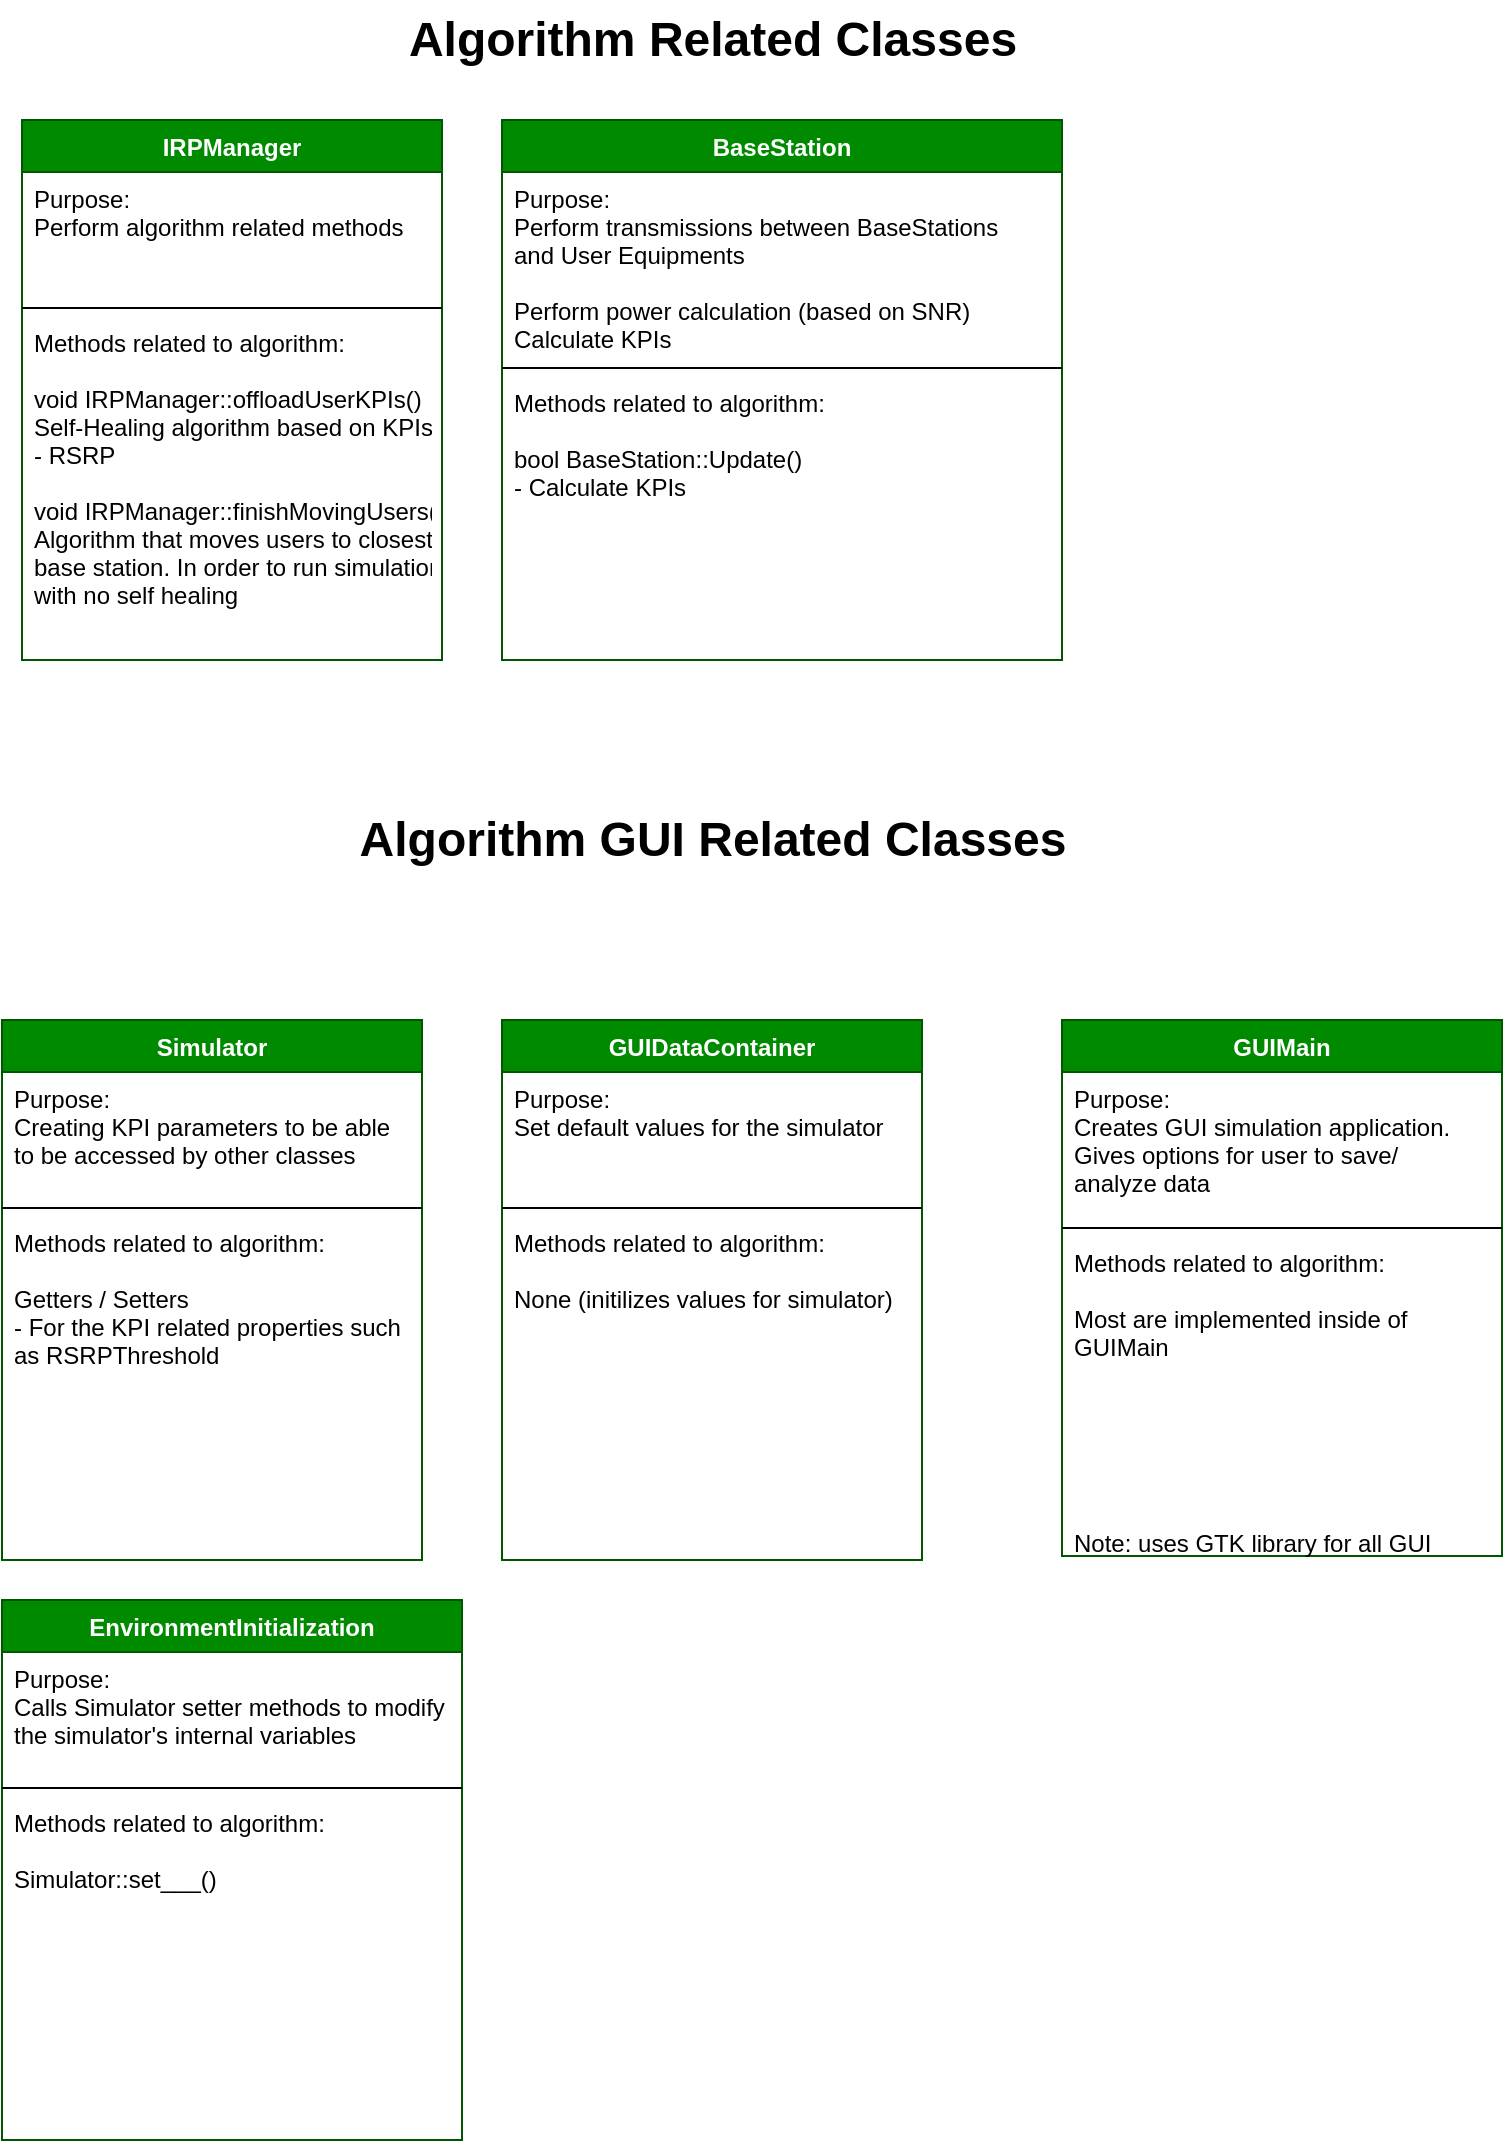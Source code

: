 <mxfile>
    <diagram id="gzGWxYLW0LsG8s33BjYR" name="Algorithm">
        <mxGraphModel dx="1060" dy="498" grid="1" gridSize="10" guides="1" tooltips="1" connect="1" arrows="1" fold="1" page="1" pageScale="1" pageWidth="850" pageHeight="1100" math="0" shadow="0">
            <root>
                <mxCell id="P_763lVRbbRgGYn9D_8V-0"/>
                <mxCell id="P_763lVRbbRgGYn9D_8V-1" parent="P_763lVRbbRgGYn9D_8V-0"/>
                <mxCell id="EhgCr9Bk9AYyVQ0TSEqv-0" value="IRPManager" style="swimlane;fontStyle=1;align=center;verticalAlign=top;childLayout=stackLayout;horizontal=1;startSize=26;horizontalStack=0;resizeParent=1;resizeParentMax=0;resizeLast=0;collapsible=1;marginBottom=0;fillColor=#008a00;strokeColor=#005700;fontColor=#ffffff;" parent="P_763lVRbbRgGYn9D_8V-1" vertex="1">
                    <mxGeometry x="80" y="80" width="210" height="270" as="geometry"/>
                </mxCell>
                <mxCell id="EhgCr9Bk9AYyVQ0TSEqv-1" value="Purpose:&#10;Perform algorithm related methods" style="text;strokeColor=none;fillColor=none;align=left;verticalAlign=top;spacingLeft=4;spacingRight=4;overflow=hidden;rotatable=0;points=[[0,0.5],[1,0.5]];portConstraint=eastwest;" parent="EhgCr9Bk9AYyVQ0TSEqv-0" vertex="1">
                    <mxGeometry y="26" width="210" height="64" as="geometry"/>
                </mxCell>
                <mxCell id="EhgCr9Bk9AYyVQ0TSEqv-2" value="" style="line;strokeWidth=1;fillColor=none;align=left;verticalAlign=middle;spacingTop=-1;spacingLeft=3;spacingRight=3;rotatable=0;labelPosition=right;points=[];portConstraint=eastwest;" parent="EhgCr9Bk9AYyVQ0TSEqv-0" vertex="1">
                    <mxGeometry y="90" width="210" height="8" as="geometry"/>
                </mxCell>
                <mxCell id="EhgCr9Bk9AYyVQ0TSEqv-3" value="Methods related to algorithm:&#10;&#10;void IRPManager::offloadUserKPIs()&#10;Self-Healing algorithm based on KPIs&#10;- RSRP&#10;&#10;void IRPManager::finishMovingUsers()&#10;Algorithm that moves users to closest &#10;base station. In order to run simulations&#10;with no self healing" style="text;strokeColor=none;fillColor=none;align=left;verticalAlign=top;spacingLeft=4;spacingRight=4;overflow=hidden;rotatable=0;points=[[0,0.5],[1,0.5]];portConstraint=eastwest;" parent="EhgCr9Bk9AYyVQ0TSEqv-0" vertex="1">
                    <mxGeometry y="98" width="210" height="172" as="geometry"/>
                </mxCell>
                <mxCell id="EhgCr9Bk9AYyVQ0TSEqv-4" value="Algorithm Related Classes" style="text;strokeColor=none;fillColor=none;html=1;fontSize=24;fontStyle=1;verticalAlign=middle;align=center;" parent="P_763lVRbbRgGYn9D_8V-1" vertex="1">
                    <mxGeometry x="375" y="20" width="100" height="40" as="geometry"/>
                </mxCell>
                <mxCell id="bVzltMthEKLoWDJMZpQD-8" value="BaseStation" style="swimlane;fontStyle=1;align=center;verticalAlign=top;childLayout=stackLayout;horizontal=1;startSize=26;horizontalStack=0;resizeParent=1;resizeParentMax=0;resizeLast=0;collapsible=1;marginBottom=0;fillColor=#008a00;strokeColor=#005700;fontColor=#ffffff;" parent="P_763lVRbbRgGYn9D_8V-1" vertex="1">
                    <mxGeometry x="320" y="80" width="280" height="270" as="geometry"/>
                </mxCell>
                <mxCell id="bVzltMthEKLoWDJMZpQD-9" value="Purpose:&#10;Perform transmissions between BaseStations&#10;and User Equipments&#10;&#10;Perform power calculation (based on SNR)&#10;Calculate KPIs" style="text;strokeColor=none;fillColor=none;align=left;verticalAlign=top;spacingLeft=4;spacingRight=4;overflow=hidden;rotatable=0;points=[[0,0.5],[1,0.5]];portConstraint=eastwest;" parent="bVzltMthEKLoWDJMZpQD-8" vertex="1">
                    <mxGeometry y="26" width="280" height="94" as="geometry"/>
                </mxCell>
                <mxCell id="bVzltMthEKLoWDJMZpQD-10" value="" style="line;strokeWidth=1;fillColor=none;align=left;verticalAlign=middle;spacingTop=-1;spacingLeft=3;spacingRight=3;rotatable=0;labelPosition=right;points=[];portConstraint=eastwest;" parent="bVzltMthEKLoWDJMZpQD-8" vertex="1">
                    <mxGeometry y="120" width="280" height="8" as="geometry"/>
                </mxCell>
                <mxCell id="bVzltMthEKLoWDJMZpQD-11" value="Methods related to algorithm:&#10;&#10;bool BaseStation::Update()&#10;- Calculate KPIs&#10;&#10;" style="text;strokeColor=none;fillColor=none;align=left;verticalAlign=top;spacingLeft=4;spacingRight=4;overflow=hidden;rotatable=0;points=[[0,0.5],[1,0.5]];portConstraint=eastwest;" parent="bVzltMthEKLoWDJMZpQD-8" vertex="1">
                    <mxGeometry y="128" width="280" height="142" as="geometry"/>
                </mxCell>
                <mxCell id="bVzltMthEKLoWDJMZpQD-12" value="Algorithm GUI Related Classes" style="text;strokeColor=none;fillColor=none;html=1;fontSize=24;fontStyle=1;verticalAlign=middle;align=center;" parent="P_763lVRbbRgGYn9D_8V-1" vertex="1">
                    <mxGeometry x="375" y="420" width="100" height="40" as="geometry"/>
                </mxCell>
                <mxCell id="TqJkxWrmb4IKA28fTYH4-0" value="Simulator" style="swimlane;fontStyle=1;align=center;verticalAlign=top;childLayout=stackLayout;horizontal=1;startSize=26;horizontalStack=0;resizeParent=1;resizeParentMax=0;resizeLast=0;collapsible=1;marginBottom=0;fillColor=#008a00;strokeColor=#005700;fontColor=#ffffff;" parent="P_763lVRbbRgGYn9D_8V-1" vertex="1">
                    <mxGeometry x="70" y="530" width="210" height="270" as="geometry"/>
                </mxCell>
                <mxCell id="TqJkxWrmb4IKA28fTYH4-1" value="Purpose:&#10;Creating KPI parameters to be able&#10;to be accessed by other classes" style="text;strokeColor=none;fillColor=none;align=left;verticalAlign=top;spacingLeft=4;spacingRight=4;overflow=hidden;rotatable=0;points=[[0,0.5],[1,0.5]];portConstraint=eastwest;" parent="TqJkxWrmb4IKA28fTYH4-0" vertex="1">
                    <mxGeometry y="26" width="210" height="64" as="geometry"/>
                </mxCell>
                <mxCell id="TqJkxWrmb4IKA28fTYH4-2" value="" style="line;strokeWidth=1;fillColor=none;align=left;verticalAlign=middle;spacingTop=-1;spacingLeft=3;spacingRight=3;rotatable=0;labelPosition=right;points=[];portConstraint=eastwest;" parent="TqJkxWrmb4IKA28fTYH4-0" vertex="1">
                    <mxGeometry y="90" width="210" height="8" as="geometry"/>
                </mxCell>
                <mxCell id="TqJkxWrmb4IKA28fTYH4-3" value="Methods related to algorithm:&#10;&#10;Getters / Setters&#10;- For the KPI related properties such&#10;as RSRPThreshold" style="text;strokeColor=none;fillColor=none;align=left;verticalAlign=top;spacingLeft=4;spacingRight=4;overflow=hidden;rotatable=0;points=[[0,0.5],[1,0.5]];portConstraint=eastwest;" parent="TqJkxWrmb4IKA28fTYH4-0" vertex="1">
                    <mxGeometry y="98" width="210" height="172" as="geometry"/>
                </mxCell>
                <mxCell id="bVzltMthEKLoWDJMZpQD-17" value="GUIDataContainer" style="swimlane;fontStyle=1;align=center;verticalAlign=top;childLayout=stackLayout;horizontal=1;startSize=26;horizontalStack=0;resizeParent=1;resizeParentMax=0;resizeLast=0;collapsible=1;marginBottom=0;fillColor=#008a00;strokeColor=#005700;fontColor=#ffffff;" parent="P_763lVRbbRgGYn9D_8V-1" vertex="1">
                    <mxGeometry x="320" y="530" width="210" height="270" as="geometry"/>
                </mxCell>
                <mxCell id="bVzltMthEKLoWDJMZpQD-18" value="Purpose:&#10;Set default values for the simulator" style="text;strokeColor=none;fillColor=none;align=left;verticalAlign=top;spacingLeft=4;spacingRight=4;overflow=hidden;rotatable=0;points=[[0,0.5],[1,0.5]];portConstraint=eastwest;" parent="bVzltMthEKLoWDJMZpQD-17" vertex="1">
                    <mxGeometry y="26" width="210" height="64" as="geometry"/>
                </mxCell>
                <mxCell id="bVzltMthEKLoWDJMZpQD-19" value="" style="line;strokeWidth=1;fillColor=none;align=left;verticalAlign=middle;spacingTop=-1;spacingLeft=3;spacingRight=3;rotatable=0;labelPosition=right;points=[];portConstraint=eastwest;" parent="bVzltMthEKLoWDJMZpQD-17" vertex="1">
                    <mxGeometry y="90" width="210" height="8" as="geometry"/>
                </mxCell>
                <mxCell id="bVzltMthEKLoWDJMZpQD-20" value="Methods related to algorithm:&#10;&#10;None (initilizes values for simulator)" style="text;align=left;verticalAlign=top;spacingLeft=4;spacingRight=4;overflow=hidden;rotatable=0;points=[[0,0.5],[1,0.5]];portConstraint=eastwest;" parent="bVzltMthEKLoWDJMZpQD-17" vertex="1">
                    <mxGeometry y="98" width="210" height="172" as="geometry"/>
                </mxCell>
                <mxCell id="bVzltMthEKLoWDJMZpQD-25" value="GUIMain" style="swimlane;fontStyle=1;align=center;verticalAlign=top;childLayout=stackLayout;horizontal=1;startSize=26;horizontalStack=0;resizeParent=1;resizeParentMax=0;resizeLast=0;collapsible=1;marginBottom=0;fillColor=#008a00;strokeColor=#005700;fontColor=#ffffff;" parent="P_763lVRbbRgGYn9D_8V-1" vertex="1">
                    <mxGeometry x="600" y="530" width="220" height="268" as="geometry"/>
                </mxCell>
                <mxCell id="bVzltMthEKLoWDJMZpQD-26" value="Purpose:&#10;Creates GUI simulation application.&#10;Gives options for user to save/&#10;analyze data" style="text;strokeColor=none;fillColor=none;align=left;verticalAlign=top;spacingLeft=4;spacingRight=4;overflow=hidden;rotatable=0;points=[[0,0.5],[1,0.5]];portConstraint=eastwest;" parent="bVzltMthEKLoWDJMZpQD-25" vertex="1">
                    <mxGeometry y="26" width="220" height="74" as="geometry"/>
                </mxCell>
                <mxCell id="bVzltMthEKLoWDJMZpQD-27" value="" style="line;strokeWidth=1;fillColor=none;align=left;verticalAlign=middle;spacingTop=-1;spacingLeft=3;spacingRight=3;rotatable=0;labelPosition=right;points=[];portConstraint=eastwest;" parent="bVzltMthEKLoWDJMZpQD-25" vertex="1">
                    <mxGeometry y="100" width="220" height="8" as="geometry"/>
                </mxCell>
                <mxCell id="bVzltMthEKLoWDJMZpQD-28" value="Methods related to algorithm:&#10;&#10;Most are implemented inside of&#10;GUIMain&#10;&#10;&#10;&#10;&#10;&#10;&#10;Note: uses GTK library for all GUI" style="text;align=left;verticalAlign=top;spacingLeft=4;spacingRight=4;overflow=hidden;rotatable=0;points=[[0,0.5],[1,0.5]];portConstraint=eastwest;" parent="bVzltMthEKLoWDJMZpQD-25" vertex="1">
                    <mxGeometry y="108" width="220" height="160" as="geometry"/>
                </mxCell>
                <mxCell id="bVzltMthEKLoWDJMZpQD-29" value="EnvironmentInitialization" style="swimlane;fontStyle=1;align=center;verticalAlign=top;childLayout=stackLayout;horizontal=1;startSize=26;horizontalStack=0;resizeParent=1;resizeParentMax=0;resizeLast=0;collapsible=1;marginBottom=0;fillColor=#008a00;strokeColor=#005700;fontColor=#ffffff;" parent="P_763lVRbbRgGYn9D_8V-1" vertex="1">
                    <mxGeometry x="70" y="820" width="230" height="270" as="geometry"/>
                </mxCell>
                <mxCell id="bVzltMthEKLoWDJMZpQD-30" value="Purpose:&#10;Calls Simulator setter methods to modify&#10;the simulator's internal variables" style="text;strokeColor=none;fillColor=none;align=left;verticalAlign=top;spacingLeft=4;spacingRight=4;overflow=hidden;rotatable=0;points=[[0,0.5],[1,0.5]];portConstraint=eastwest;" parent="bVzltMthEKLoWDJMZpQD-29" vertex="1">
                    <mxGeometry y="26" width="230" height="64" as="geometry"/>
                </mxCell>
                <mxCell id="bVzltMthEKLoWDJMZpQD-31" value="" style="line;strokeWidth=1;fillColor=none;align=left;verticalAlign=middle;spacingTop=-1;spacingLeft=3;spacingRight=3;rotatable=0;labelPosition=right;points=[];portConstraint=eastwest;" parent="bVzltMthEKLoWDJMZpQD-29" vertex="1">
                    <mxGeometry y="90" width="230" height="8" as="geometry"/>
                </mxCell>
                <mxCell id="bVzltMthEKLoWDJMZpQD-32" value="Methods related to algorithm:&#10;&#10;Simulator::set___()&#10;&#10;" style="text;strokeColor=none;fillColor=none;align=left;verticalAlign=top;spacingLeft=4;spacingRight=4;overflow=hidden;rotatable=0;points=[[0,0.5],[1,0.5]];portConstraint=eastwest;" parent="bVzltMthEKLoWDJMZpQD-29" vertex="1">
                    <mxGeometry y="98" width="230" height="172" as="geometry"/>
                </mxCell>
            </root>
        </mxGraphModel>
    </diagram>
    <diagram id="xNZVOmtVQG4588c9z4oc" name="User Mobility">
        <mxGraphModel dx="1060" dy="498" grid="1" gridSize="10" guides="1" tooltips="1" connect="1" arrows="1" fold="1" page="1" pageScale="1" pageWidth="850" pageHeight="1100" math="0" shadow="0">
            <root>
                <mxCell id="7WKU14XymeaWdeCZGkRU-0"/>
                <mxCell id="7WKU14XymeaWdeCZGkRU-1" parent="7WKU14XymeaWdeCZGkRU-0"/>
                <mxCell id="TSFATDBbxW8YoYVpnxk1-0" value="User Mobility &lt;br&gt;Related Classes" style="text;strokeColor=none;fillColor=none;html=1;fontSize=24;fontStyle=1;verticalAlign=middle;align=center;" parent="7WKU14XymeaWdeCZGkRU-1" vertex="1">
                    <mxGeometry x="375" y="20" width="100" height="40" as="geometry"/>
                </mxCell>
                <mxCell id="EnxyLS9ktGub7Tj-1Koa-0" value="EnvironmentController" style="swimlane;fontStyle=1;align=center;verticalAlign=top;childLayout=stackLayout;horizontal=1;startSize=26;horizontalStack=0;resizeParent=1;resizeParentMax=0;resizeLast=0;collapsible=1;marginBottom=0;fillColor=#008a00;strokeColor=#005700;fontColor=#ffffff;" parent="7WKU14XymeaWdeCZGkRU-1" vertex="1">
                    <mxGeometry x="40" y="80" width="260" height="270" as="geometry"/>
                </mxCell>
                <mxCell id="EnxyLS9ktGub7Tj-1Koa-1" value="Purpose:&#10;Calculate where to move users and then&#10;call functions to move them" style="text;strokeColor=none;fillColor=none;align=left;verticalAlign=top;spacingLeft=4;spacingRight=4;overflow=hidden;rotatable=0;points=[[0,0.5],[1,0.5]];portConstraint=eastwest;" parent="EnxyLS9ktGub7Tj-1Koa-0" vertex="1">
                    <mxGeometry y="26" width="260" height="64" as="geometry"/>
                </mxCell>
                <mxCell id="EnxyLS9ktGub7Tj-1Koa-2" value="" style="line;strokeWidth=1;fillColor=none;align=left;verticalAlign=middle;spacingTop=-1;spacingLeft=3;spacingRight=3;rotatable=0;labelPosition=right;points=[];portConstraint=eastwest;" parent="EnxyLS9ktGub7Tj-1Koa-0" vertex="1">
                    <mxGeometry y="90" width="260" height="8" as="geometry"/>
                </mxCell>
                <mxCell id="EnxyLS9ktGub7Tj-1Koa-3" value="Methods related to moving users:&#10;&#10;void EnvironmentController::UpdateUserLoc&#10;- Main function to move users&#10;&#10;&#10;void EnvironmentController::ECUpdate()&#10;- Calls the UpdateUserLoc function based on&#10;the buffer timer" style="text;strokeColor=none;fillColor=none;align=left;verticalAlign=top;spacingLeft=4;spacingRight=4;overflow=hidden;rotatable=0;points=[[0,0.5],[1,0.5]];portConstraint=eastwest;" parent="EnxyLS9ktGub7Tj-1Koa-0" vertex="1">
                    <mxGeometry y="98" width="260" height="172" as="geometry"/>
                </mxCell>
                <mxCell id="XSKghX5gY0TrOwX5OMg6-0" value="Simulator" style="swimlane;fontStyle=1;align=center;verticalAlign=top;childLayout=stackLayout;horizontal=1;startSize=26;horizontalStack=0;resizeParent=1;resizeParentMax=0;resizeLast=0;collapsible=1;marginBottom=0;fillColor=#008a00;strokeColor=#005700;fontColor=#ffffff;" parent="7WKU14XymeaWdeCZGkRU-1" vertex="1">
                    <mxGeometry x="320" y="80" width="260" height="270" as="geometry"/>
                </mxCell>
                <mxCell id="XSKghX5gY0TrOwX5OMg6-1" value="Purpose:&#10;Modifies REAL user location&#10;as well as calls method to modify user records&#10;on the corresponding BaseStation" style="text;strokeColor=none;fillColor=none;align=left;verticalAlign=top;spacingLeft=4;spacingRight=4;overflow=hidden;rotatable=0;points=[[0,0.5],[1,0.5]];portConstraint=eastwest;" parent="XSKghX5gY0TrOwX5OMg6-0" vertex="1">
                    <mxGeometry y="26" width="260" height="64" as="geometry"/>
                </mxCell>
                <mxCell id="XSKghX5gY0TrOwX5OMg6-2" value="" style="line;strokeWidth=1;fillColor=none;align=left;verticalAlign=middle;spacingTop=-1;spacingLeft=3;spacingRight=3;rotatable=0;labelPosition=right;points=[];portConstraint=eastwest;" parent="XSKghX5gY0TrOwX5OMg6-0" vertex="1">
                    <mxGeometry y="90" width="260" height="8" as="geometry"/>
                </mxCell>
                <mxCell id="XSKghX5gY0TrOwX5OMg6-3" value="Methods related to moving users:&#10;&#10;bool Simulator::moveUE&#10;- Modifies real user location&#10;- Calls BaseStation::moveUE" style="text;strokeColor=none;fillColor=none;align=left;verticalAlign=top;spacingLeft=4;spacingRight=4;overflow=hidden;rotatable=0;points=[[0,0.5],[1,0.5]];portConstraint=eastwest;" parent="XSKghX5gY0TrOwX5OMg6-0" vertex="1">
                    <mxGeometry y="98" width="260" height="172" as="geometry"/>
                </mxCell>
                <mxCell id="n4s8jEsMevqnvgJ0W4-r-0" value="User Mobility GUI Related Classes" style="text;strokeColor=none;fillColor=none;html=1;fontSize=24;fontStyle=1;verticalAlign=middle;align=center;" parent="7WKU14XymeaWdeCZGkRU-1" vertex="1">
                    <mxGeometry x="375" y="440" width="100" height="40" as="geometry"/>
                </mxCell>
                <mxCell id="n4s8jEsMevqnvgJ0W4-r-1" value="Simulator" style="swimlane;fontStyle=1;align=center;verticalAlign=top;childLayout=stackLayout;horizontal=1;startSize=26;horizontalStack=0;resizeParent=1;resizeParentMax=0;resizeLast=0;collapsible=1;marginBottom=0;fillColor=#008a00;strokeColor=#005700;fontColor=#ffffff;" parent="7WKU14XymeaWdeCZGkRU-1" vertex="1">
                    <mxGeometry x="40" y="480" width="260" height="270" as="geometry"/>
                </mxCell>
                <mxCell id="n4s8jEsMevqnvgJ0W4-r-2" value="Purpose:&#10;Set properties related to User Mobility&#10;like usermobility buffer&#10; " style="text;strokeColor=none;fillColor=none;align=left;verticalAlign=top;spacingLeft=4;spacingRight=4;overflow=hidden;rotatable=0;points=[[0,0.5],[1,0.5]];portConstraint=eastwest;" parent="n4s8jEsMevqnvgJ0W4-r-1" vertex="1">
                    <mxGeometry y="26" width="260" height="64" as="geometry"/>
                </mxCell>
                <mxCell id="n4s8jEsMevqnvgJ0W4-r-3" value="" style="line;strokeWidth=1;fillColor=none;align=left;verticalAlign=middle;spacingTop=-1;spacingLeft=3;spacingRight=3;rotatable=0;labelPosition=right;points=[];portConstraint=eastwest;" parent="n4s8jEsMevqnvgJ0W4-r-1" vertex="1">
                    <mxGeometry y="90" width="260" height="8" as="geometry"/>
                </mxCell>
                <mxCell id="n4s8jEsMevqnvgJ0W4-r-4" value="Methods related to moving users:&#10;&#10;Getters / Setters&#10;- For the mobility buffer property" style="text;strokeColor=none;fillColor=none;align=left;verticalAlign=top;spacingLeft=4;spacingRight=4;overflow=hidden;rotatable=0;points=[[0,0.5],[1,0.5]];portConstraint=eastwest;" parent="n4s8jEsMevqnvgJ0W4-r-1" vertex="1">
                    <mxGeometry y="98" width="260" height="172" as="geometry"/>
                </mxCell>
                <mxCell id="IJuKFA-7r6CIy5-B2ZmP-1" value="BaseStation" style="swimlane;fontStyle=1;align=center;verticalAlign=top;childLayout=stackLayout;horizontal=1;startSize=26;horizontalStack=0;resizeParent=1;resizeParentMax=0;resizeLast=0;collapsible=1;marginBottom=0;fillColor=#008a00;strokeColor=#005700;fontColor=#ffffff;" parent="7WKU14XymeaWdeCZGkRU-1" vertex="1">
                    <mxGeometry x="600" y="80" width="250" height="270" as="geometry"/>
                </mxCell>
                <mxCell id="IJuKFA-7r6CIy5-B2ZmP-2" value="Purpose:&#10;Modifies User Equipment Record files on the&#10;BaseStation" style="text;strokeColor=none;fillColor=none;align=left;verticalAlign=top;spacingLeft=4;spacingRight=4;overflow=hidden;rotatable=0;points=[[0,0.5],[1,0.5]];portConstraint=eastwest;" parent="IJuKFA-7r6CIy5-B2ZmP-1" vertex="1">
                    <mxGeometry y="26" width="250" height="64" as="geometry"/>
                </mxCell>
                <mxCell id="IJuKFA-7r6CIy5-B2ZmP-3" value="" style="line;strokeWidth=1;fillColor=none;align=left;verticalAlign=middle;spacingTop=-1;spacingLeft=3;spacingRight=3;rotatable=0;labelPosition=right;points=[];portConstraint=eastwest;" parent="IJuKFA-7r6CIy5-B2ZmP-1" vertex="1">
                    <mxGeometry y="90" width="250" height="8" as="geometry"/>
                </mxCell>
                <mxCell id="IJuKFA-7r6CIy5-B2ZmP-4" value="Methods related to moving users:&#10;&#10;bool BaseStation::moveUE&#10;- Modifies records of user that exists on the&#10;BaseStation" style="text;strokeColor=none;fillColor=none;align=left;verticalAlign=top;spacingLeft=4;spacingRight=4;overflow=hidden;rotatable=0;points=[[0,0.5],[1,0.5]];portConstraint=eastwest;" parent="IJuKFA-7r6CIy5-B2ZmP-1" vertex="1">
                    <mxGeometry y="98" width="250" height="172" as="geometry"/>
                </mxCell>
                <mxCell id="ayeKkhRKrMJokO5zn4J2-0" value="GUIDataContainer" style="swimlane;fontStyle=1;align=center;verticalAlign=top;childLayout=stackLayout;horizontal=1;startSize=26;horizontalStack=0;resizeParent=1;resizeParentMax=0;resizeLast=0;collapsible=1;marginBottom=0;fillColor=#008a00;strokeColor=#005700;fontColor=#ffffff;" parent="7WKU14XymeaWdeCZGkRU-1" vertex="1">
                    <mxGeometry x="320" y="480" width="250" height="270" as="geometry"/>
                </mxCell>
                <mxCell id="ayeKkhRKrMJokO5zn4J2-1" value="Purpose:&#10;Set default values for the simulator" style="text;strokeColor=none;fillColor=none;align=left;verticalAlign=top;spacingLeft=4;spacingRight=4;overflow=hidden;rotatable=0;points=[[0,0.5],[1,0.5]];portConstraint=eastwest;" parent="ayeKkhRKrMJokO5zn4J2-0" vertex="1">
                    <mxGeometry y="26" width="250" height="64" as="geometry"/>
                </mxCell>
                <mxCell id="ayeKkhRKrMJokO5zn4J2-2" value="" style="line;strokeWidth=1;fillColor=none;align=left;verticalAlign=middle;spacingTop=-1;spacingLeft=3;spacingRight=3;rotatable=0;labelPosition=right;points=[];portConstraint=eastwest;" parent="ayeKkhRKrMJokO5zn4J2-0" vertex="1">
                    <mxGeometry y="90" width="250" height="8" as="geometry"/>
                </mxCell>
                <mxCell id="ayeKkhRKrMJokO5zn4J2-3" value="Methods related to moving users:&#10;&#10;None (initilizes values for simulator)" style="text;align=left;verticalAlign=top;spacingLeft=4;spacingRight=4;overflow=hidden;rotatable=0;points=[[0,0.5],[1,0.5]];portConstraint=eastwest;" parent="ayeKkhRKrMJokO5zn4J2-0" vertex="1">
                    <mxGeometry y="98" width="250" height="172" as="geometry"/>
                </mxCell>
                <mxCell id="wcHJfVU4EHm2mVb1dd0r-0" value="GUIMain" style="swimlane;fontStyle=1;align=center;verticalAlign=top;childLayout=stackLayout;horizontal=1;startSize=26;horizontalStack=0;resizeParent=1;resizeParentMax=0;resizeLast=0;collapsible=1;marginBottom=0;fillColor=#008a00;strokeColor=#005700;fontColor=#ffffff;" parent="7WKU14XymeaWdeCZGkRU-1" vertex="1">
                    <mxGeometry x="590" y="481" width="240" height="268" as="geometry"/>
                </mxCell>
                <mxCell id="wcHJfVU4EHm2mVb1dd0r-1" value="Purpose:&#10;Creates GUI simulation application.&#10;Gives options for user to save/&#10;analyze data" style="text;strokeColor=none;fillColor=none;align=left;verticalAlign=top;spacingLeft=4;spacingRight=4;overflow=hidden;rotatable=0;points=[[0,0.5],[1,0.5]];portConstraint=eastwest;" parent="wcHJfVU4EHm2mVb1dd0r-0" vertex="1">
                    <mxGeometry y="26" width="240" height="74" as="geometry"/>
                </mxCell>
                <mxCell id="wcHJfVU4EHm2mVb1dd0r-2" value="" style="line;strokeWidth=1;fillColor=none;align=left;verticalAlign=middle;spacingTop=-1;spacingLeft=3;spacingRight=3;rotatable=0;labelPosition=right;points=[];portConstraint=eastwest;" parent="wcHJfVU4EHm2mVb1dd0r-0" vertex="1">
                    <mxGeometry y="100" width="240" height="8" as="geometry"/>
                </mxCell>
                <mxCell id="wcHJfVU4EHm2mVb1dd0r-3" value="Methods related to moving users:&#10;&#10;drawScatterPlot()&#10;- visualizes user mobility on scatter plot&#10;&#10;&#10;&#10;&#10;&#10;Note: uses GTK library for all GUI" style="text;align=left;verticalAlign=top;spacingLeft=4;spacingRight=4;overflow=hidden;rotatable=0;points=[[0,0.5],[1,0.5]];portConstraint=eastwest;" parent="wcHJfVU4EHm2mVb1dd0r-0" vertex="1">
                    <mxGeometry y="108" width="240" height="160" as="geometry"/>
                </mxCell>
            </root>
        </mxGraphModel>
    </diagram>
    <diagram id="I2elc5N4jdK7L7TSwSpu" name=".csv Output">
        <mxGraphModel dx="1060" dy="498" grid="1" gridSize="10" guides="1" tooltips="1" connect="1" arrows="1" fold="1" page="1" pageScale="1" pageWidth="850" pageHeight="1100" math="0" shadow="0">
            <root>
                <mxCell id="QjopWm3Hr4ZlNNSDy9Cj-0"/>
                <mxCell id="QjopWm3Hr4ZlNNSDy9Cj-1" parent="QjopWm3Hr4ZlNNSDy9Cj-0"/>
                <mxCell id="N5-v-XZQ1slk9fZjQFcA-0" value=".CSV Output Related Classes" style="text;strokeColor=none;fillColor=none;html=1;fontSize=24;fontStyle=1;verticalAlign=middle;align=center;" parent="QjopWm3Hr4ZlNNSDy9Cj-1" vertex="1">
                    <mxGeometry x="375" y="20" width="100" height="40" as="geometry"/>
                </mxCell>
                <mxCell id="N5-v-XZQ1slk9fZjQFcA-1" value="Simulator" style="swimlane;fontStyle=1;align=center;verticalAlign=top;childLayout=stackLayout;horizontal=1;startSize=26;horizontalStack=0;resizeParent=1;resizeParentMax=0;resizeLast=0;collapsible=1;marginBottom=0;fillColor=#008a00;strokeColor=#005700;fontColor=#ffffff;" parent="QjopWm3Hr4ZlNNSDy9Cj-1" vertex="1">
                    <mxGeometry x="40" y="80" width="260" height="270" as="geometry">
                        <mxRectangle x="40" y="80" width="160" height="26" as="alternateBounds"/>
                    </mxGeometry>
                </mxCell>
                <mxCell id="N5-v-XZQ1slk9fZjQFcA-2" value="Purpose:&#10;Calls FileIO::appendLog(sim) to be able to&#10;modfy the .csv file output" style="text;strokeColor=none;fillColor=none;align=left;verticalAlign=top;spacingLeft=4;spacingRight=4;overflow=hidden;rotatable=0;points=[[0,0.5],[1,0.5]];portConstraint=eastwest;" parent="N5-v-XZQ1slk9fZjQFcA-1" vertex="1">
                    <mxGeometry y="26" width="260" height="64" as="geometry"/>
                </mxCell>
                <mxCell id="N5-v-XZQ1slk9fZjQFcA-3" value="" style="line;strokeWidth=1;fillColor=none;align=left;verticalAlign=middle;spacingTop=-1;spacingLeft=3;spacingRight=3;rotatable=0;labelPosition=right;points=[];portConstraint=eastwest;" parent="N5-v-XZQ1slk9fZjQFcA-1" vertex="1">
                    <mxGeometry y="90" width="260" height="8" as="geometry"/>
                </mxCell>
                <mxCell id="N5-v-XZQ1slk9fZjQFcA-4" value="Methods related to CSV output:&#10;&#10;bool Simulator::runSimulation()&#10;" style="text;strokeColor=none;fillColor=none;align=left;verticalAlign=top;spacingLeft=4;spacingRight=4;overflow=hidden;rotatable=0;points=[[0,0.5],[1,0.5]];portConstraint=eastwest;" parent="N5-v-XZQ1slk9fZjQFcA-1" vertex="1">
                    <mxGeometry y="98" width="260" height="172" as="geometry"/>
                </mxCell>
                <mxCell id="N5-v-XZQ1slk9fZjQFcA-5" value="FileIO" style="swimlane;fontStyle=1;align=center;verticalAlign=top;childLayout=stackLayout;horizontal=1;startSize=26;horizontalStack=0;resizeParent=1;resizeParentMax=0;resizeLast=0;collapsible=1;marginBottom=0;fillColor=#008a00;strokeColor=#005700;fontColor=#ffffff;" parent="QjopWm3Hr4ZlNNSDy9Cj-1" vertex="1">
                    <mxGeometry x="360" y="80" width="270" height="270" as="geometry">
                        <mxRectangle x="320" y="80" width="90" height="26" as="alternateBounds"/>
                    </mxGeometry>
                </mxCell>
                <mxCell id="N5-v-XZQ1slk9fZjQFcA-6" value="Purpose:&#10;Calls functions to modify the .csv file using&#10;&lt;fstream&gt; and &lt;iostream&gt; libraries" style="text;strokeColor=none;fillColor=none;align=left;verticalAlign=top;spacingLeft=4;spacingRight=4;overflow=hidden;rotatable=0;points=[[0,0.5],[1,0.5]];portConstraint=eastwest;" parent="N5-v-XZQ1slk9fZjQFcA-5" vertex="1">
                    <mxGeometry y="26" width="270" height="64" as="geometry"/>
                </mxCell>
                <mxCell id="N5-v-XZQ1slk9fZjQFcA-7" value="" style="line;strokeWidth=1;fillColor=none;align=left;verticalAlign=middle;spacingTop=-1;spacingLeft=3;spacingRight=3;rotatable=0;labelPosition=right;points=[];portConstraint=eastwest;" parent="N5-v-XZQ1slk9fZjQFcA-5" vertex="1">
                    <mxGeometry y="90" width="270" height="8" as="geometry"/>
                </mxCell>
                <mxCell id="N5-v-XZQ1slk9fZjQFcA-8" value="Methods related to CSV output:&#10;&#10;bool FileIO::appendLog(const uint32_t&amp; simNum)" style="text;strokeColor=none;fillColor=none;align=left;verticalAlign=top;spacingLeft=4;spacingRight=4;overflow=hidden;rotatable=0;points=[[0,0.5],[1,0.5]];portConstraint=eastwest;" parent="N5-v-XZQ1slk9fZjQFcA-5" vertex="1">
                    <mxGeometry y="98" width="270" height="172" as="geometry"/>
                </mxCell>
            </root>
        </mxGraphModel>
    </diagram>
    <diagram id="5HtfKGqZGtNMgQZpWmyb" name="FileIO">
        <mxGraphModel dx="820" dy="349" grid="1" gridSize="10" guides="1" tooltips="1" connect="1" arrows="1" fold="1" page="1" pageScale="1" pageWidth="850" pageHeight="1100" math="0" shadow="0">
            <root>
                <mxCell id="DnrRjilun0DflXOTuMBY-0"/>
                <mxCell id="DnrRjilun0DflXOTuMBY-1" parent="DnrRjilun0DflXOTuMBY-0"/>
                <mxCell id="XW7bf8gxI1_v4HExEiaj-0" value="&lt;b&gt;File Streaming&lt;br&gt;https://www.cplusplus.com/reference/fstream/fstream/&lt;br&gt;&lt;/b&gt;&lt;br&gt;&lt;b&gt;Other libraries related to string and type modification&lt;/b&gt;&lt;br&gt;https://www.cplusplus.com/reference/iostream/&lt;br&gt;https://www.cplusplus.com/reference/sstream/&lt;br&gt;http://www.cplusplus.com/reference/utility/&lt;br&gt;http://www.cplusplus.com/reference/map/map/" style="text;html=1;strokeColor=none;fillColor=none;align=left;verticalAlign=middle;whiteSpace=wrap;rounded=0;" parent="DnrRjilun0DflXOTuMBY-1" vertex="1">
                    <mxGeometry x="40" y="40" width="390" height="110" as="geometry"/>
                </mxCell>
            </root>
        </mxGraphModel>
    </diagram>
    <diagram id="C5RBs43oDa-KdzZeNtuy" name="Entire Code (old)">
        <mxGraphModel dx="1640" dy="996" grid="1" gridSize="10" guides="1" tooltips="1" connect="1" arrows="1" fold="1" page="1" pageScale="1" pageWidth="827" pageHeight="1169" math="0" shadow="0">
            <root>
                <mxCell id="WIyWlLk6GJQsqaUBKTNV-0"/>
                <mxCell id="WIyWlLk6GJQsqaUBKTNV-1" parent="WIyWlLk6GJQsqaUBKTNV-0"/>
                <mxCell id="27" value="Antenna" style="swimlane;fontStyle=1;align=center;verticalAlign=top;childLayout=stackLayout;horizontal=1;startSize=26;horizontalStack=0;resizeParent=1;resizeParentMax=0;resizeLast=0;collapsible=1;marginBottom=0;fillColor=#F84134;strokeColor=#b85450;" parent="WIyWlLk6GJQsqaUBKTNV-1" vertex="1">
                    <mxGeometry x="460" y="2100" width="270" height="250" as="geometry">
                        <mxRectangle x="400" y="1730.5" width="80" height="26" as="alternateBounds"/>
                    </mxGeometry>
                </mxCell>
                <mxCell id="28" value="# int antID&#10;# CoordF loc&#10;# float antAngle&#10;# TransceiverList connectionInfo" style="text;strokeColor=none;fillColor=none;align=left;verticalAlign=top;spacingLeft=4;spacingRight=4;overflow=hidden;rotatable=0;points=[[0,0.5],[1,0.5]];portConstraint=eastwest;" parent="27" vertex="1">
                    <mxGeometry y="26" width="270" height="84" as="geometry"/>
                </mxCell>
                <mxCell id="29" value="" style="line;strokeWidth=1;fillColor=none;align=left;verticalAlign=middle;spacingTop=-1;spacingLeft=3;spacingRight=3;rotatable=0;labelPosition=right;points=[];portConstraint=eastwest;" parent="27" vertex="1">
                    <mxGeometry y="110" width="270" height="8" as="geometry"/>
                </mxCell>
                <mxCell id="30" value="+ Antenna()&#10;+ Antenna(int, float, float)&#10;+ float getAngle()&#10;+ float getLoc()&#10;+ int getAntID()&#10;+ TranscieverList&amp; getConnectionInfo()&#10;+ TranscieverList&amp; getConnectionInfo_m()&#10;" style="text;strokeColor=none;fillColor=none;align=left;verticalAlign=top;spacingLeft=4;spacingRight=4;overflow=hidden;rotatable=0;points=[[0,0.5],[1,0.5]];portConstraint=eastwest;" parent="27" vertex="1">
                    <mxGeometry y="118" width="270" height="132" as="geometry"/>
                </mxCell>
                <mxCell id="31" value="Transceiver" style="swimlane;fontStyle=1;align=center;verticalAlign=top;childLayout=stackLayout;horizontal=1;startSize=26;horizontalStack=0;resizeParent=1;resizeParentMax=0;resizeLast=0;collapsible=1;marginBottom=0;fillColor=#F84134;strokeColor=#b85450;" parent="WIyWlLk6GJQsqaUBKTNV-1" vertex="1">
                    <mxGeometry x="513.5" y="2480" width="193" height="220" as="geometry"/>
                </mxCell>
                <mxCell id="32" value="# int transceiverID&#10;# float trLoc&#10;# float theta&#10;# float antTheta&#10;" style="text;strokeColor=none;fillColor=none;align=left;verticalAlign=top;spacingLeft=4;spacingRight=4;overflow=hidden;rotatable=0;points=[[0,0.5],[1,0.5]];portConstraint=eastwest;" parent="31" vertex="1">
                    <mxGeometry y="26" width="193" height="84" as="geometry"/>
                </mxCell>
                <mxCell id="33" value="" style="line;strokeWidth=1;fillColor=none;align=left;verticalAlign=middle;spacingTop=-1;spacingLeft=3;spacingRight=3;rotatable=0;labelPosition=right;points=[];portConstraint=eastwest;" parent="31" vertex="1">
                    <mxGeometry y="110" width="193" height="8" as="geometry"/>
                </mxCell>
                <mxCell id="34" value="+ Transceiver()&#10;+ Transciever(int, float, float)&#10;+ int getTransceiverID()&#10;+ float getLoc()&#10;+ float getAntTheta()&#10;+ float getTheta()&#10;" style="text;strokeColor=none;fillColor=none;align=left;verticalAlign=top;spacingLeft=4;spacingRight=4;overflow=hidden;rotatable=0;points=[[0,0.5],[1,0.5]];portConstraint=eastwest;" parent="31" vertex="1">
                    <mxGeometry y="118" width="193" height="102" as="geometry"/>
                </mxCell>
                <mxCell id="50" value="UErecord" style="swimlane;fontStyle=1;align=center;verticalAlign=top;childLayout=stackLayout;horizontal=1;startSize=26;horizontalStack=0;resizeParent=1;resizeParentMax=0;resizeLast=0;collapsible=1;marginBottom=0;fillColor=#FF99FF;" parent="WIyWlLk6GJQsqaUBKTNV-1" vertex="1">
                    <mxGeometry x="30" y="2490" width="240" height="330" as="geometry"/>
                </mxCell>
                <mxCell id="51" value="+ int userID&#10;+ int mobilityID&#10;+ int antenna&#10;+ int currentTranceiver&#10;+ int demand&#10;+ int bitsSent&#10;+ float loc&#10;+ float currentSNR&#10;+ float powerSent&#10;+ float rsrp&#10;+ float rssi&#10;+ float rsrq&#10;+ float ddr" style="text;strokeColor=none;fillColor=none;align=left;verticalAlign=top;spacingLeft=4;spacingRight=4;overflow=hidden;rotatable=0;points=[[0,0.5],[1,0.5]];portConstraint=eastwest;" parent="50" vertex="1">
                    <mxGeometry y="26" width="240" height="204" as="geometry"/>
                </mxCell>
                <mxCell id="52" value="" style="line;strokeWidth=1;fillColor=none;align=left;verticalAlign=middle;spacingTop=-1;spacingLeft=3;spacingRight=3;rotatable=0;labelPosition=right;points=[];portConstraint=eastwest;" parent="50" vertex="1">
                    <mxGeometry y="230" width="240" height="8" as="geometry"/>
                </mxCell>
                <mxCell id="53" value="+ UERecord()&#10;+ UERecord(int,int,float,int,int,float,int,int,&#10;                       float,float,float,float,float)&#10;+ float getRSRP()&#10;+ float getDDR()" style="text;strokeColor=none;fillColor=none;align=left;verticalAlign=top;spacingLeft=4;spacingRight=4;overflow=hidden;rotatable=0;points=[[0,0.5],[1,0.5]];portConstraint=eastwest;" parent="50" vertex="1">
                    <mxGeometry y="238" width="240" height="92" as="geometry"/>
                </mxCell>
                <mxCell id="2oDYCS03bgmEmBuxSCpj-198" style="edgeStyle=orthogonalEdgeStyle;rounded=0;orthogonalLoop=1;jettySize=auto;html=1;exitX=0.469;exitY=1;exitDx=0;exitDy=0;entryX=0.5;entryY=0;entryDx=0;entryDy=0;exitPerimeter=0;" edge="1" parent="WIyWlLk6GJQsqaUBKTNV-1" source="2oDYCS03bgmEmBuxSCpj-134" target="56">
                    <mxGeometry relative="1" as="geometry">
                        <mxPoint x="200.429" y="1410" as="sourcePoint"/>
                    </mxGeometry>
                </mxCell>
                <mxCell id="56" value="BaseStation" style="swimlane;fontStyle=1;align=center;verticalAlign=top;childLayout=stackLayout;horizontal=1;startSize=26;horizontalStack=0;resizeParent=1;resizeParentMax=0;resizeLast=0;collapsible=1;marginBottom=0;fillColor=#FF99FF;swimlaneLine=1;" parent="WIyWlLk6GJQsqaUBKTNV-1" vertex="1">
                    <mxGeometry x="70" y="1470" width="260" height="540" as="geometry"/>
                </mxCell>
                <mxCell id="57" value="# int bsID&#10;# float loc&#10;# int dataRate&#10;# int attractiveness&#10;# int populationdDensity&#10;# bool BS_Status&#10;# UEDataBase userRecords&#10;# Antenna BSAntenna&#10;#Transmission outgoingTransmissions" style="text;strokeColor=none;fillColor=none;align=left;verticalAlign=top;spacingLeft=4;spacingRight=4;overflow=hidden;rotatable=0;points=[[0,0.5],[1,0.5]];portConstraint=eastwest;" parent="56" vertex="1">
                    <mxGeometry y="26" width="260" height="164" as="geometry"/>
                </mxCell>
                <mxCell id="58" value="" style="line;strokeWidth=1;fillColor=none;align=left;verticalAlign=middle;spacingTop=-1;spacingLeft=3;spacingRight=3;rotatable=0;labelPosition=right;points=[];portConstraint=eastwest;" parent="56" vertex="1">
                    <mxGeometry y="190" width="260" height="8" as="geometry"/>
                </mxCell>
                <mxCell id="59" value="+ BaseStation()&#10;+ void InitializeDefaults(int,int,int,int,int)&#10;+ void initTranscievers()&#10;+ int getBSID()&#10;+ float getLoc()&#10;+ bool getStatus()&#10;+ int getDataRate()&#10;+ int getBSAttractiveness&#10;+ int getBSPopulationDensity&#10;+ Antenna getAntenna(int)&#10;+ Antenna getAntennaVec()&#10;+ UEDataBase getUEDB()&#10;+ void setFailedTrue()&#10;+ void setFailedFalse()&#10;+ void setBSAttractiveness()&#10;+ void setBSPopulationDensity()&#10;+ void addUERecord()&#10;+ bool removeUE()&#10;+ bool addUE()&#10;+ bool moveUE()&#10;+ bool Update()&#10;# float calculateTransmittedPower(float, float)&#10;&#10;" style="text;strokeColor=none;fillColor=none;align=left;verticalAlign=top;spacingLeft=4;spacingRight=4;overflow=hidden;rotatable=0;points=[[0,0.5],[1,0.5]];portConstraint=eastwest;" parent="56" vertex="1">
                    <mxGeometry y="198" width="260" height="342" as="geometry"/>
                </mxCell>
                <mxCell id="75" value="UEDataBase" style="swimlane;fontStyle=1;align=center;verticalAlign=top;childLayout=stackLayout;horizontal=1;startSize=26;horizontalStack=0;resizeParent=1;resizeParentMax=0;resizeLast=0;collapsible=1;marginBottom=0;fillColor=#FF99FF;" parent="WIyWlLk6GJQsqaUBKTNV-1" vertex="1">
                    <mxGeometry x="20" y="2220" width="240" height="220" as="geometry"/>
                </mxCell>
                <mxCell id="76" value="# std::vector&lt;UErecord&gt; database&#10;# std::map&lt;int,int&gt; lookupTbl" style="text;strokeColor=none;fillColor=none;align=left;verticalAlign=top;spacingLeft=4;spacingRight=4;overflow=hidden;rotatable=0;points=[[0,0.5],[1,0.5]];portConstraint=eastwest;" parent="75" vertex="1">
                    <mxGeometry y="26" width="240" height="44" as="geometry"/>
                </mxCell>
                <mxCell id="77" value="" style="line;strokeWidth=1;fillColor=none;align=left;verticalAlign=middle;spacingTop=-1;spacingLeft=3;spacingRight=3;rotatable=0;labelPosition=right;points=[];portConstraint=eastwest;" parent="75" vertex="1">
                    <mxGeometry y="70" width="240" height="8" as="geometry"/>
                </mxCell>
                <mxCell id="78" value="# void updateLUT()&#10;+ UERecord readDB()&#10;+ UERecord readWriteDB()&#10;+ void push_back(const UErecord&amp;)&#10;+ UErecord look_up(const int&amp;)&#10;+ UERecord look_up_m(const int&amp;)&#10;+ int size()&#10;+ void shuffle()&#10;+ int removeUser(int)" style="text;strokeColor=none;fillColor=none;align=left;verticalAlign=top;spacingLeft=4;spacingRight=4;overflow=hidden;rotatable=0;points=[[0,0.5],[1,0.5]];portConstraint=eastwest;" parent="75" vertex="1">
                    <mxGeometry y="78" width="240" height="142" as="geometry"/>
                </mxCell>
                <mxCell id="89" value="TransceiverList" style="swimlane;fontStyle=1;align=center;verticalAlign=top;childLayout=stackLayout;horizontal=1;startSize=26;horizontalStack=0;resizeParent=1;resizeParentMax=0;resizeLast=0;collapsible=1;marginBottom=0;fillColor=#F84134;strokeColor=#b85450;" parent="WIyWlLk6GJQsqaUBKTNV-1" vertex="1">
                    <mxGeometry x="490" y="2790" width="270" height="290" as="geometry"/>
                </mxCell>
                <mxCell id="90" value="# Transceiver transList&#10;# int,int userTransPairing&#10;# int availableTranscievers" style="text;strokeColor=none;fillColor=none;align=left;verticalAlign=top;spacingLeft=4;spacingRight=4;overflow=hidden;rotatable=0;points=[[0,0.5],[1,0.5]];portConstraint=eastwest;" parent="89" vertex="1">
                    <mxGeometry y="26" width="270" height="64" as="geometry"/>
                </mxCell>
                <mxCell id="91" value="" style="line;strokeWidth=1;fillColor=none;align=left;verticalAlign=middle;spacingTop=-1;spacingLeft=3;spacingRight=3;rotatable=0;labelPosition=right;points=[];portConstraint=eastwest;" parent="89" vertex="1">
                    <mxGeometry y="90" width="270" height="8" as="geometry"/>
                </mxCell>
                <mxCell id="92" value="+ TransceiverList()&#10;+ Transceiver&amp; operator[](int x)&#10;+ Transceiver getTranscievers()&#10;+ Transciever getTranscievers_m()&#10;+ int,int getUserTransPairings()&#10;+ int getAvailableTranscievers()&#10;+ bool,int addUser(int)&#10;+ bool removeUser(int)&#10;+ int numberofTransceiversUsed()&#10;+ int getUserID()&#10;+ bool isFull()&#10;" style="text;strokeColor=none;fillColor=none;align=left;verticalAlign=top;spacingLeft=4;spacingRight=4;overflow=hidden;rotatable=0;points=[[0,0.5],[1,0.5]];portConstraint=eastwest;" parent="89" vertex="1">
                    <mxGeometry y="98" width="270" height="192" as="geometry"/>
                </mxCell>
                <mxCell id="105" value="&lt;div style=&quot;font-size: 15px&quot; align=&quot;center&quot;&gt;&lt;font style=&quot;font-size: 15px&quot; size=&quot;1&quot;&gt;&lt;b style=&quot;font-size: 24px&quot;&gt;COMMENTS&lt;/b&gt;&lt;/font&gt;&lt;/div&gt;&lt;div style=&quot;font-size: 15px&quot; align=&quot;center&quot;&gt;&lt;font style=&quot;font-size: 15px&quot;&gt;&lt;b&gt;&lt;br&gt;&lt;/b&gt;&lt;/font&gt;&lt;/div&gt;&lt;div style=&quot;font-size: 15px&quot; align=&quot;center&quot;&gt;&lt;font style=&quot;font-size: 15px&quot;&gt;&lt;b&gt;&lt;br&gt;&lt;/b&gt;&lt;/font&gt;&lt;/div&gt;&lt;div style=&quot;font-size: 15px&quot;&gt;&lt;font style=&quot;font-size: 15px&quot;&gt;Unless otherwise noted, arrows that are connected from one diagram to another means that there are instances of the object being pointed to within the UML diagram that the arrow originates from.&lt;/font&gt;&lt;/div&gt;&lt;div style=&quot;font-size: 15px&quot;&gt;&lt;font style=&quot;font-size: 15px&quot;&gt;&lt;br&gt;&lt;/font&gt;&lt;/div&gt;&lt;div style=&quot;font-size: 15px&quot;&gt;&lt;font style=&quot;font-size: 15px&quot;&gt;UML diagrams with the dark green color (e.g. DeviceList) are either simple data-only classes or custom types that function as a vector type for instantiations of its related class&lt;br&gt;&lt;/font&gt;&lt;/div&gt;&lt;div style=&quot;font-size: 15px&quot;&gt;&lt;font style=&quot;font-size: 15px&quot;&gt;&lt;br&gt;&lt;/font&gt;&lt;/div&gt;&lt;div style=&quot;font-size: 15px&quot;&gt;&lt;font style=&quot;font-size: 15px&quot;&gt;The diagrams with the light green color are not classes, they are header files with code that are treated as classes here.&lt;/font&gt;&lt;/div&gt;" style="rounded=0;whiteSpace=wrap;html=1;align=center;fillColor=#a0522d;strokeColor=#6D1F00;fontColor=#ffffff;" parent="WIyWlLk6GJQsqaUBKTNV-1" vertex="1">
                    <mxGeometry x="1150" y="80" width="320" height="399" as="geometry"/>
                </mxCell>
                <mxCell id="2oDYCS03bgmEmBuxSCpj-131" value="Simulator.h" style="swimlane;fontStyle=1;align=center;verticalAlign=top;childLayout=stackLayout;horizontal=1;startSize=26;horizontalStack=0;resizeParent=1;resizeParentMax=0;resizeLast=0;collapsible=1;marginBottom=0;fillColor=#00E84D;strokeColor=#82b366;" vertex="1" parent="WIyWlLk6GJQsqaUBKTNV-1">
                    <mxGeometry x="30" y="20" width="370" height="1380" as="geometry"/>
                </mxCell>
                <mxCell id="2oDYCS03bgmEmBuxSCpj-132" value="# int  numberOfChannels&#10;# float&#9;&#9;BSRegionScalingFactor&#10;# int  envClock&#10;# int  numberOfAntennae&#10;# int  healthyBSNumUsersPerAnt&#10;# int  numberOfTransceivers&#10;# float&#9;&#9;distanceBetweenTransceivers&#10;# int  BSmaxDataRate&#10;# int  simulationLength&#10;# int  numberOfSimulations&#10;# int simulationStartNum&#10;# int currentChannel&#10;# int IRPBufSizeInSeconds&#10;# float&#9;&#9;alertState&#10;# float&#9;&#9;defaultNormalState&#10;# float&#9;&#9;defaultCongestionState &#10;# float&#9;&#9;defaultFailureState&#10;# int  mobilityBufSizeInMinutes&#10;# float&#9;&#9;RSRPThreshold&#10;# int  algorithmVer&#10;# vector&lt;BaseStation&gt;&#9;&#9;BaseStationList&#10;# vector&lt;UserEquipment&gt;&#9;UserEquipmentList&#10;# IRPManager&#9;&#9;&#9;&#9;&#9;NetworkManager&#10;" style="text;strokeColor=none;fillColor=none;align=left;verticalAlign=top;spacingLeft=4;spacingRight=4;overflow=hidden;rotatable=0;points=[[0,0.5],[1,0.5]];portConstraint=eastwest;" vertex="1" parent="2oDYCS03bgmEmBuxSCpj-131">
                    <mxGeometry y="26" width="370" height="344" as="geometry"/>
                </mxCell>
                <mxCell id="2oDYCS03bgmEmBuxSCpj-133" value="" style="line;strokeWidth=1;fillColor=none;align=left;verticalAlign=middle;spacingTop=-1;spacingLeft=3;spacingRight=3;rotatable=0;labelPosition=right;points=[];portConstraint=eastwest;" vertex="1" parent="2oDYCS03bgmEmBuxSCpj-131">
                    <mxGeometry y="370" width="370" height="10" as="geometry"/>
                </mxCell>
                <mxCell id="2oDYCS03bgmEmBuxSCpj-134" value="+ bool&#9;SimulatorInit()&#10;+ void&#9;initializeRAND()&#10;+ bool&#9;environmentTick()&#10;+ bool&#9;runSimulation()&#10;+ friend bool&#9;Setup::GUIentryPoint()&#10;+ BaseStation&amp;&#9;&#9;&#9;&#9;&#9;getBS_m(int)&#10;+ UserEquipment&amp;&#9;&#9;&#9;&#9;getUE_m(int)&#10;+ vector&lt;BaseStation&gt;&amp;&#9;getBSList_m()&#10;+ vector&lt;UserEquipment&gt;&amp;&#9;getUEList_m()&#10;+ IRPManager&amp;&#9;&#9;&#9;&#9;&#9;getIRPManager_m()&#10;+ void addBS( BaseStation&amp; )&#10;+ void  addUE( UserEquipment&amp; )&#10;+ void setNumOfChannels(int)&#10;+ void incrementCurrentChannel()&#10;+ void setBSRegionScalingFactor(float);&#10;+ void setEnvClock(int)&#10;+ void setNumberOfAntennae(int)&#10;+ void setHealthyBSNumUsersPerAnt(int)&#10;+ void setNumberOfTransceivers(int)&#10;+ void setDistanceBetweenTransceivers(float)&#10;+ void setBSMaxDR(int)&#10;+ void setSimulationLength(int)&#10;+ void setNumberOfSimulations(int)&#10;+ void setSimulationStartNum(int)&#10;+ void setCurrentChannel(int)&#10;+ void setIRPBufSizeInSeconds(int)&#10;+ void setAlertState(const float&amp; alertlvl)&#10;+ void setDefaultNormalState(float);&#10;+ void setDefaultCongestionState(float);&#10;+ void setDefaultFailureState(float)&#10;+ void resetCoreObjects();&#10;+ void setmobilityBufSizeInMinutes(int)&#10;+ void setRSRPThreshold(float)&#10;+ void setalgorithmVer(int)&#10;+ int getNumOfBSs()&#10;+ int  getNumOfUsers()&#10;+ BaseStation getBS(int)&#10;+ UserEquipment getUE(int)&#10;+ vector&lt;BaseStation&gt;  getBSList()&#10;+ vector&lt;UserEquipment&gt; getUEList()&#10;+ IRPManager getIRPManager()&#10;+ int getNumOfChannels()&#10;+ float  getBSRegionScalingFactor()&#10;+ int getEnvClock()&#10;+ int getNumberOfAntennae()&#10;+ int getHealthyBSNumUsersPerAnt()&#10;+ int getNumberOfTransceivers()&#10;+ float  getDistanceBetweenTransceivers()&#10;+ int getBSMaxDR()&#10;+ int getSimulationLength()&#10;+ int getNumberOfSimulations()&#10;+ int getSimulationStartNum()&#10;+ int getCurrentChannel()&#10;+ int getIRPBufSizeInSeconds()&#10;+ float  getAlertState()&#10;+ float  getDefaultNormalState()&#10;+ float  getDefaultCongestionState()&#10;+ float  getDefaultFailureState()&#10;+ mt19937 getRandNumEngine()&#10;+ int getmobilityBufSizeInMinutes()&#10;+ float  getRSRPThreshold()&#10;+ int getalgorithmVer()&#10;+ float&#9;&#9;randF()&#10;+ int rand()&#10;+ void&#9;&#9;&#9;&#9;sendUETransmission(int, int, float)&#10;+ bool&#9;&#9;&#9;&#9;transferUE(int, int, int, int)&#10;+ bool&#9;&#9;&#9;&#9;moveUE(int, int, Coord&lt;float&gt;)&#10;+ float&#9;&#9;&#9;generateSNR(float)" style="text;strokeColor=none;fillColor=none;align=left;verticalAlign=top;spacingLeft=4;spacingRight=4;overflow=hidden;rotatable=0;points=[[0,0.5],[1,0.5]];portConstraint=eastwest;" vertex="1" parent="2oDYCS03bgmEmBuxSCpj-131">
                    <mxGeometry y="380" width="370" height="1000" as="geometry"/>
                </mxCell>
                <mxCell id="2oDYCS03bgmEmBuxSCpj-143" value="EnvironmentInitialization.h" style="swimlane;fontStyle=1;align=center;verticalAlign=top;childLayout=stackLayout;horizontal=1;startSize=26;horizontalStack=0;resizeParent=1;resizeParentMax=0;resizeLast=0;collapsible=1;marginBottom=0;fillColor=#00E84D;strokeColor=#82b366;" vertex="1" parent="WIyWlLk6GJQsqaUBKTNV-1">
                    <mxGeometry x="480" y="510" width="390" height="120" as="geometry"/>
                </mxCell>
                <mxCell id="2oDYCS03bgmEmBuxSCpj-144" value="# bool setDefaultUsers()&#10;# bool setBSMaxDataRate()&#10;# vector&lt;Coord&lt;float&gt;&gt; setBSCoords(vector&lt;std::pair&lt;int, int&gt;&gt;, int )&#10;# void initializeNumTransceivers()&#10;+ bool generateNewENV();" style="text;strokeColor=none;fillColor=none;align=left;verticalAlign=top;spacingLeft=4;spacingRight=4;overflow=hidden;rotatable=0;points=[[0,0.5],[1,0.5]];portConstraint=eastwest;" vertex="1" parent="2oDYCS03bgmEmBuxSCpj-143">
                    <mxGeometry y="26" width="390" height="94" as="geometry"/>
                </mxCell>
                <mxCell id="2oDYCS03bgmEmBuxSCpj-232" style="edgeStyle=orthogonalEdgeStyle;rounded=0;orthogonalLoop=1;jettySize=auto;html=1;entryX=0.654;entryY=1;entryDx=0;entryDy=0;entryPerimeter=0;" edge="1" parent="WIyWlLk6GJQsqaUBKTNV-1" source="2oDYCS03bgmEmBuxSCpj-146" target="59">
                    <mxGeometry relative="1" as="geometry">
                        <Array as="points">
                            <mxPoint x="300" y="2400"/>
                            <mxPoint x="300" y="2170"/>
                            <mxPoint x="240" y="2170"/>
                        </Array>
                    </mxGeometry>
                </mxCell>
                <mxCell id="2oDYCS03bgmEmBuxSCpj-146" value="BSFailureParams.h" style="swimlane;fontStyle=1;align=center;verticalAlign=top;childLayout=stackLayout;horizontal=1;startSize=26;horizontalStack=0;resizeParent=1;resizeParentMax=0;resizeLast=0;collapsible=1;marginBottom=0;strokeColor=#00E84D;fillColor=#FF99FF;" vertex="1" parent="WIyWlLk6GJQsqaUBKTNV-1">
                    <mxGeometry x="880" y="2240" width="460" height="250" as="geometry"/>
                </mxCell>
                <mxCell id="2oDYCS03bgmEmBuxSCpj-147" value="# int bsID;&#10;# float currentState&#10;# float endState&#10;# BSstatus currentStatus&#10;# BSstatus endStatus&#10;# int startTime&#10;# int riseTime&#10;# vector&lt;sint&gt; UEsInRegion" style="text;strokeColor=none;fillColor=none;align=left;verticalAlign=top;spacingLeft=4;spacingRight=4;overflow=hidden;rotatable=0;points=[[0,0.5],[1,0.5]];portConstraint=eastwest;" vertex="1" parent="2oDYCS03bgmEmBuxSCpj-146">
                    <mxGeometry y="26" width="460" height="134" as="geometry"/>
                </mxCell>
                <mxCell id="2oDYCS03bgmEmBuxSCpj-148" value="" style="line;strokeWidth=1;fillColor=none;align=left;verticalAlign=middle;spacingTop=-1;spacingLeft=3;spacingRight=3;rotatable=0;labelPosition=right;points=[];portConstraint=eastwest;" vertex="1" parent="2oDYCS03bgmEmBuxSCpj-146">
                    <mxGeometry y="160" width="460" height="8" as="geometry"/>
                </mxCell>
                <mxCell id="2oDYCS03bgmEmBuxSCpj-149" value="+ BSFailureParams()&#10;+ BSFailureParams(int, float, float, BSstatus, BSstatus, int, int, vector&lt;int&gt;)&#10;+ BSFailureParams(BSFailureParams)" style="text;strokeColor=none;fillColor=none;align=left;verticalAlign=top;spacingLeft=4;spacingRight=4;overflow=hidden;rotatable=0;points=[[0,0.5],[1,0.5]];portConstraint=eastwest;" vertex="1" parent="2oDYCS03bgmEmBuxSCpj-146">
                    <mxGeometry y="168" width="460" height="82" as="geometry"/>
                </mxCell>
                <mxCell id="2oDYCS03bgmEmBuxSCpj-150" value="DRTBLLine" style="swimlane;fontStyle=1;align=center;verticalAlign=top;childLayout=stackLayout;horizontal=1;startSize=26;horizontalStack=0;resizeParent=1;resizeParentMax=0;resizeLast=0;collapsible=1;marginBottom=0;fillColor=#6a00ff;strokeColor=#3700CC;fontColor=#ffffff;" vertex="1" parent="WIyWlLk6GJQsqaUBKTNV-1">
                    <mxGeometry x="860" y="295" width="210" height="100" as="geometry"/>
                </mxCell>
                <mxCell id="2oDYCS03bgmEmBuxSCpj-151" value="# float lowbound&#10;# float highbound&#10;# vector&lt;float&gt; spectralEfficiencies" style="text;strokeColor=none;fillColor=none;align=left;verticalAlign=top;spacingLeft=4;spacingRight=4;overflow=hidden;rotatable=0;points=[[0,0.5],[1,0.5]];portConstraint=eastwest;" vertex="1" parent="2oDYCS03bgmEmBuxSCpj-150">
                    <mxGeometry y="26" width="210" height="74" as="geometry"/>
                </mxCell>
                <mxCell id="2oDYCS03bgmEmBuxSCpj-152" value="DataRateTable.h" style="swimlane;fontStyle=1;align=center;verticalAlign=top;childLayout=stackLayout;horizontal=1;startSize=26;horizontalStack=0;resizeParent=1;resizeParentMax=0;resizeLast=0;collapsible=1;marginBottom=0;fillColor=#6a00ff;strokeColor=#3700CC;fontColor=#ffffff;" vertex="1" parent="WIyWlLk6GJQsqaUBKTNV-1">
                    <mxGeometry x="480" y="260" width="260" height="170" as="geometry"/>
                </mxCell>
                <mxCell id="2oDYCS03bgmEmBuxSCpj-153" value="# float SNRLowBound&#10;# float SNRHighBound&#10;# vector&lt;DRTBLLine&gt; table" style="text;strokeColor=none;fillColor=none;align=left;verticalAlign=top;spacingLeft=4;spacingRight=4;overflow=hidden;rotatable=0;points=[[0,0.5],[1,0.5]];portConstraint=eastwest;" vertex="1" parent="2oDYCS03bgmEmBuxSCpj-152">
                    <mxGeometry y="26" width="260" height="64" as="geometry"/>
                </mxCell>
                <mxCell id="2oDYCS03bgmEmBuxSCpj-154" value="" style="line;strokeWidth=1;fillColor=none;align=left;verticalAlign=middle;spacingTop=-1;spacingLeft=3;spacingRight=3;rotatable=0;labelPosition=right;points=[];portConstraint=eastwest;" vertex="1" parent="2oDYCS03bgmEmBuxSCpj-152">
                    <mxGeometry y="90" width="260" height="8" as="geometry"/>
                </mxCell>
                <mxCell id="2oDYCS03bgmEmBuxSCpj-155" value="# friend bool Setup::GUIentryPoint()&#10;# bool loadDRTBL()&#10;+ int getDataRate(float, int)" style="text;strokeColor=none;fillColor=none;align=left;verticalAlign=top;spacingLeft=4;spacingRight=4;overflow=hidden;rotatable=0;points=[[0,0.5],[1,0.5]];portConstraint=eastwest;" vertex="1" parent="2oDYCS03bgmEmBuxSCpj-152">
                    <mxGeometry y="98" width="260" height="72" as="geometry"/>
                </mxCell>
                <mxCell id="2oDYCS03bgmEmBuxSCpj-157" value="EnvironmentController.h" style="swimlane;fontStyle=1;align=center;verticalAlign=top;childLayout=stackLayout;horizontal=1;startSize=26;horizontalStack=0;resizeParent=1;resizeParentMax=0;resizeLast=0;collapsible=1;marginBottom=0;fillColor=#00E84D;strokeColor=#00E84D;" vertex="1" parent="WIyWlLk6GJQsqaUBKTNV-1">
                    <mxGeometry x="1750" y="2210" width="450" height="390" as="geometry"/>
                </mxCell>
                <mxCell id="2oDYCS03bgmEmBuxSCpj-158" value="# vector&lt;BSFailureParams&gt; BSRegionControlInfo&#10;# float averageUEStateContribution" style="text;strokeColor=none;fillColor=none;align=left;verticalAlign=top;spacingLeft=4;spacingRight=4;overflow=hidden;rotatable=0;points=[[0,0.5],[1,0.5]];portConstraint=eastwest;" vertex="1" parent="2oDYCS03bgmEmBuxSCpj-157">
                    <mxGeometry y="26" width="450" height="64" as="geometry"/>
                </mxCell>
                <mxCell id="2oDYCS03bgmEmBuxSCpj-159" value="" style="line;strokeWidth=1;fillColor=none;align=left;verticalAlign=middle;spacingTop=-1;spacingLeft=3;spacingRight=3;rotatable=0;labelPosition=right;points=[];portConstraint=eastwest;" vertex="1" parent="2oDYCS03bgmEmBuxSCpj-157">
                    <mxGeometry y="90" width="450" height="8" as="geometry"/>
                </mxCell>
                <mxCell id="2oDYCS03bgmEmBuxSCpj-160" value="# bool checkBSFPValidity()&#10;# void calculateUEContrib()&#10;# void updateCurrentStates()&#10;# void channelFluctuation()&#10;# void DRFluctuation()&#10;# void UpdateUserLoc()&#10;# void rampingState(BSFailureParams, int)&#10;# void restoreState(BSFailureParams)&#10;# void modifyState(BSFailureParams, float)&#10;# void incrementDemands(BSFailureParams, int, float)&#10;# void decrementDemands(BSFailureParams, int, float)&#10;# void addUsers(BSFailureParams, int, float)&#10;# void removeUsers(BSFailureParams, int, float)&#10;+ bool ECInitialization(vector&lt;BSFailureParams&gt;)&#10;+ void ECUpdate()&#10;+ const BSstatus&amp; getCurrentBSStatus(int);&#10;+ const BSstatus&amp; getEndBSStatus(int)" style="text;strokeColor=none;fillColor=none;align=left;verticalAlign=top;spacingLeft=4;spacingRight=4;overflow=hidden;rotatable=0;points=[[0,0.5],[1,0.5]];portConstraint=eastwest;" vertex="1" parent="2oDYCS03bgmEmBuxSCpj-157">
                    <mxGeometry y="98" width="450" height="292" as="geometry"/>
                </mxCell>
                <mxCell id="2oDYCS03bgmEmBuxSCpj-161" value="FileIO.h" style="swimlane;fontStyle=1;align=center;verticalAlign=top;childLayout=stackLayout;horizontal=1;startSize=26;horizontalStack=0;resizeParent=1;resizeParentMax=0;resizeLast=0;collapsible=1;marginBottom=0;fillColor=#00E84D;strokeColor=#00E84D;" vertex="1" parent="WIyWlLk6GJQsqaUBKTNV-1">
                    <mxGeometry x="1870" y="890" width="260" height="580" as="geometry"/>
                </mxCell>
                <mxCell id="2oDYCS03bgmEmBuxSCpj-162" value="# char&#9;filePathSlash&#10;# bool&#9;splitLogFiles&#10;# int logCount&#10;# int logRowCount&#10;# string programPath&#10;# string dataRateTableFilePath&#10;# string logFilePath&#10;# string simulationSaveName&#10;# int lineCounter&#10;+ int AP_MaxLogLines&#10;+ string defaultDRTBLName&#10;+ string DRTBLSignature&#10;+ map&lt;int, int&gt; dict_time2pos" style="text;strokeColor=none;fillColor=none;align=left;verticalAlign=top;spacingLeft=4;spacingRight=4;overflow=hidden;rotatable=0;points=[[0,0.5],[1,0.5]];portConstraint=eastwest;" vertex="1" parent="2oDYCS03bgmEmBuxSCpj-161">
                    <mxGeometry y="26" width="260" height="214" as="geometry"/>
                </mxCell>
                <mxCell id="2oDYCS03bgmEmBuxSCpj-163" value="" style="line;strokeWidth=1;fillColor=none;align=left;verticalAlign=middle;spacingTop=-1;spacingLeft=3;spacingRight=3;rotatable=0;labelPosition=right;points=[];portConstraint=eastwest;" vertex="1" parent="2oDYCS03bgmEmBuxSCpj-161">
                    <mxGeometry y="240" width="260" height="8" as="geometry"/>
                </mxCell>
                <mxCell id="2oDYCS03bgmEmBuxSCpj-164" value="# void setSimSaveFromFP(string)&#10;# void setDRTBLFP(string)&#10;# bool fixDRTBLFile()&#10;# void incrementLogCount()&#10;# void incrementLogRowCount()&#10;# void resetLogRowCount()&#10;+ string getDRTBLFP()&#10;+ string getProgramFP()&#10;+ string getSimSaveFP()&#10;+ string&amp; getSimName()&#10;+ void setFPSlash(char)&#10;+ void setProgramFP(char)&#10;+ void setSimulationSaveName(string)&#10;+ void resetLog()&#10;+ bool verifyDRTBLExistence()&#10;+ bool writeInitalSimulationState(string)&#10;+ bool readSaveFileIntoSim()&#10;+ bool appendLog(int)&#10;+ bool readLog_Init(int, int)&#10;+ bool readLog_NextLine(int, string)&#10;+ bool readLog_NextLine(int, float)&#10;+ int readLog_LineAtPosition(int, float, int)" style="text;strokeColor=none;fillColor=none;align=left;verticalAlign=top;spacingLeft=4;spacingRight=4;overflow=hidden;rotatable=0;points=[[0,0.5],[1,0.5]];portConstraint=eastwest;" vertex="1" parent="2oDYCS03bgmEmBuxSCpj-161">
                    <mxGeometry y="248" width="260" height="332" as="geometry"/>
                </mxCell>
                <mxCell id="2oDYCS03bgmEmBuxSCpj-165" value="IRPManager.h" style="swimlane;fontStyle=1;align=center;verticalAlign=top;childLayout=stackLayout;horizontal=1;startSize=26;horizontalStack=0;resizeParent=1;resizeParentMax=0;resizeLast=0;collapsible=1;marginBottom=0;strokeColor=#00E84D;fillColor=#0000FF;" vertex="1" parent="WIyWlLk6GJQsqaUBKTNV-1">
                    <mxGeometry x="510" y="1169" width="260" height="310" as="geometry"/>
                </mxCell>
                <mxCell id="2oDYCS03bgmEmBuxSCpj-166" value="# NetworkLogBuffer Buffer&#10;# vector&lt;IRP_BSInfo&gt; networkStatuses&#10;# float percentDecrease&#10;# bool doneHealing&#10;# vector&lt;int&gt; helperBSs&#10;# vector&lt;int&gt; disabledBSs" style="text;strokeColor=none;fillColor=none;align=left;verticalAlign=top;spacingLeft=4;spacingRight=4;overflow=hidden;rotatable=0;points=[[0,0.5],[1,0.5]];portConstraint=eastwest;" vertex="1" parent="2oDYCS03bgmEmBuxSCpj-165">
                    <mxGeometry y="26" width="260" height="104" as="geometry"/>
                </mxCell>
                <mxCell id="2oDYCS03bgmEmBuxSCpj-167" value="" style="line;strokeWidth=1;fillColor=none;align=left;verticalAlign=middle;spacingTop=-1;spacingLeft=3;spacingRight=3;rotatable=0;labelPosition=right;points=[];portConstraint=eastwest;" vertex="1" parent="2oDYCS03bgmEmBuxSCpj-165">
                    <mxGeometry y="130" width="260" height="8" as="geometry"/>
                </mxCell>
                <mxCell id="2oDYCS03bgmEmBuxSCpj-168" value="+ void InitializeIRPManager()&#10;+ NetworkLogBuffer getBuffer()&#10;+ void dataAnalysis()&#10;+ void IRPManagerUpdate()&#10;+ void IRPDataCollection()&#10;+ void PRINTDEBUG()&#10;+ void checkStatus()&#10;+ void offloadUser()&#10;+ void offloadUserKPIs()&#10;+ void finishMovingUsers()" style="text;strokeColor=none;fillColor=none;align=left;verticalAlign=top;spacingLeft=4;spacingRight=4;overflow=hidden;rotatable=0;points=[[0,0.5],[1,0.5]];portConstraint=eastwest;" vertex="1" parent="2oDYCS03bgmEmBuxSCpj-165">
                    <mxGeometry y="138" width="260" height="172" as="geometry"/>
                </mxCell>
                <mxCell id="2oDYCS03bgmEmBuxSCpj-169" value="NetworkLogBuffer.h" style="swimlane;fontStyle=1;align=center;verticalAlign=top;childLayout=stackLayout;horizontal=1;startSize=26;horizontalStack=0;resizeParent=1;resizeParentMax=0;resizeLast=0;collapsible=1;marginBottom=0;strokeColor=#00E84D;fillColor=#0000FF;" vertex="1" parent="WIyWlLk6GJQsqaUBKTNV-1">
                    <mxGeometry x="900" y="1220" width="260" height="220" as="geometry"/>
                </mxCell>
                <mxCell id="2oDYCS03bgmEmBuxSCpj-170" value="# int windowSizeInTicks&#10;# list&lt;TickData&gt; TickBuffer" style="text;strokeColor=none;fillColor=none;align=left;verticalAlign=top;spacingLeft=4;spacingRight=4;overflow=hidden;rotatable=0;points=[[0,0.5],[1,0.5]];portConstraint=eastwest;" vertex="1" parent="2oDYCS03bgmEmBuxSCpj-169">
                    <mxGeometry y="26" width="260" height="64" as="geometry"/>
                </mxCell>
                <mxCell id="2oDYCS03bgmEmBuxSCpj-171" value="" style="line;strokeWidth=1;fillColor=none;align=left;verticalAlign=middle;spacingTop=-1;spacingLeft=3;spacingRight=3;rotatable=0;labelPosition=right;points=[];portConstraint=eastwest;" vertex="1" parent="2oDYCS03bgmEmBuxSCpj-169">
                    <mxGeometry y="90" width="260" height="8" as="geometry"/>
                </mxCell>
                <mxCell id="2oDYCS03bgmEmBuxSCpj-172" value="+ NetworkLogBuffer()&#10;+ begin() &#10;+ end() &#10;+ void push_back(TickData)&#10;+ int size()&#10;+ TickData getLastTick() &#10;+ void setWindowSize(int)" style="text;strokeColor=none;fillColor=none;align=left;verticalAlign=top;spacingLeft=4;spacingRight=4;overflow=hidden;rotatable=0;points=[[0,0.5],[1,0.5]];portConstraint=eastwest;" vertex="1" parent="2oDYCS03bgmEmBuxSCpj-169">
                    <mxGeometry y="98" width="260" height="122" as="geometry"/>
                </mxCell>
                <mxCell id="2oDYCS03bgmEmBuxSCpj-173" value="Setup.h" style="swimlane;fontStyle=1;align=center;verticalAlign=top;childLayout=stackLayout;horizontal=1;startSize=26;horizontalStack=0;resizeParent=1;resizeParentMax=0;resizeLast=0;collapsible=1;marginBottom=0;fillColor=#00E84D;strokeColor=#00E84D;" vertex="1" parent="WIyWlLk6GJQsqaUBKTNV-1">
                    <mxGeometry x="480" y="20" width="260" height="98" as="geometry"/>
                </mxCell>
                <mxCell id="2oDYCS03bgmEmBuxSCpj-174" value="+ bool GUIentryPoint()&#10;+ bool DEBUGentryPoint(int, char)&#10;+ bool createTestGUIData(int, char)" style="text;strokeColor=none;fillColor=none;align=left;verticalAlign=top;spacingLeft=4;spacingRight=4;overflow=hidden;rotatable=0;points=[[0,0.5],[1,0.5]];portConstraint=eastwest;" vertex="1" parent="2oDYCS03bgmEmBuxSCpj-173">
                    <mxGeometry y="26" width="260" height="64" as="geometry"/>
                </mxCell>
                <mxCell id="2oDYCS03bgmEmBuxSCpj-175" value="" style="line;strokeWidth=1;fillColor=none;align=left;verticalAlign=middle;spacingTop=-1;spacingLeft=3;spacingRight=3;rotatable=0;labelPosition=right;points=[];portConstraint=eastwest;" vertex="1" parent="2oDYCS03bgmEmBuxSCpj-173">
                    <mxGeometry y="90" width="260" height="8" as="geometry"/>
                </mxCell>
                <mxCell id="2oDYCS03bgmEmBuxSCpj-177" value="UELogData.h" style="swimlane;fontStyle=1;align=center;verticalAlign=top;childLayout=stackLayout;horizontal=1;startSize=26;horizontalStack=0;resizeParent=1;resizeParentMax=0;resizeLast=0;collapsible=1;marginBottom=0;fillColor=#00E84D;strokeColor=#00E84D;" vertex="1" parent="WIyWlLk6GJQsqaUBKTNV-1">
                    <mxGeometry x="1290" y="979" width="330" height="500" as="geometry"/>
                </mxCell>
                <mxCell id="2oDYCS03bgmEmBuxSCpj-178" value="+ int TIME&#10;+ int BS_ID&#10;+ int BS_STATUS&#10;+ float BS_LOC_X&#10;+ float BS_LOC_Y&#10;+ int ANT_ID&#10;+ float ANT_SEC&#10;+ int TRX_ID&#10;+ float TRX_X&#10;+ float TRX_Y&#10;+ float TRX_ANG&#10;+ int UE_ID&#10;+ int UE_MID&#10;+ float UE_LOC_X&#10;+ float UE_LOC_Y&#10;+ int MAX_DR&#10;+ int DEMAND_DR&#10;+ int REAL_DR&#10;+ float TRANS_PWR&#10;+ float REC_PWR&#10;+ float RSRP&#10;+ float RSSI&#10;+ float RSRQ&#10;+ float DDR&#10;+ vector&lt;UELogData&gt; TickData" style="text;strokeColor=none;fillColor=none;align=left;verticalAlign=top;spacingLeft=4;spacingRight=4;overflow=hidden;rotatable=0;points=[[0,0.5],[1,0.5]];portConstraint=eastwest;" vertex="1" parent="2oDYCS03bgmEmBuxSCpj-177">
                    <mxGeometry y="26" width="330" height="374" as="geometry"/>
                </mxCell>
                <mxCell id="2oDYCS03bgmEmBuxSCpj-179" value="" style="line;strokeWidth=1;fillColor=none;align=left;verticalAlign=middle;spacingTop=-1;spacingLeft=3;spacingRight=3;rotatable=0;labelPosition=right;points=[];portConstraint=eastwest;" vertex="1" parent="2oDYCS03bgmEmBuxSCpj-177">
                    <mxGeometry y="400" width="330" height="8" as="geometry"/>
                </mxCell>
                <mxCell id="2oDYCS03bgmEmBuxSCpj-180" value="+ UELogData()&#10;+ UELogData(int, int, int, float, float ,&#10;     int, float, int, float , float , float , int, int,&#10;&#9;&#9;&#9;  float, float , int, int, int, float, float, float, float, float, float)&#10;" style="text;strokeColor=none;fillColor=none;align=left;verticalAlign=top;spacingLeft=4;spacingRight=4;overflow=hidden;rotatable=0;points=[[0,0.5],[1,0.5]];portConstraint=eastwest;" vertex="1" parent="2oDYCS03bgmEmBuxSCpj-177">
                    <mxGeometry y="408" width="330" height="92" as="geometry"/>
                </mxCell>
                <mxCell id="2oDYCS03bgmEmBuxSCpj-181" value="UserEquipment.h" style="swimlane;fontStyle=1;align=center;verticalAlign=top;childLayout=stackLayout;horizontal=1;startSize=26;horizontalStack=0;resizeParent=1;resizeParentMax=0;resizeLast=0;collapsible=1;marginBottom=0;strokeColor=#00E84D;fillColor=#FF99FF;" vertex="1" parent="WIyWlLk6GJQsqaUBKTNV-1">
                    <mxGeometry x="510" y="1650" width="330" height="400" as="geometry"/>
                </mxCell>
                <mxCell id="2oDYCS03bgmEmBuxSCpj-182" value="# int userID&#10;# int mobilityID&#10;# Coord&lt;float&gt; loc&#10;# int dataDemanded&#10;# int dataReceived&#10;# float powerReceived&#10;# vector&lt;int&gt; possibleMaxDrs" style="text;strokeColor=none;fillColor=none;align=left;verticalAlign=top;spacingLeft=4;spacingRight=4;overflow=hidden;rotatable=0;points=[[0,0.5],[1,0.5]];portConstraint=eastwest;" vertex="1" parent="2oDYCS03bgmEmBuxSCpj-181">
                    <mxGeometry y="26" width="330" height="114" as="geometry"/>
                </mxCell>
                <mxCell id="2oDYCS03bgmEmBuxSCpj-183" value="" style="line;strokeWidth=1;fillColor=none;align=left;verticalAlign=middle;spacingTop=-1;spacingLeft=3;spacingRight=3;rotatable=0;labelPosition=right;points=[];portConstraint=eastwest;" vertex="1" parent="2oDYCS03bgmEmBuxSCpj-181">
                    <mxGeometry y="140" width="330" height="8" as="geometry"/>
                </mxCell>
                <mxCell id="2oDYCS03bgmEmBuxSCpj-184" value="# float calculateReceivedPower(float, float)&#10;+ UserEquipment(Coord&lt;float&gt;, int, int, vector&lt;int&gt; , int)&#10;+ int getUserID() &#10;+ int getMobilityID()&#10;+ Coord&lt;float&gt; getLoc()&#10;+ int getDemand()&#10;+ int getMaxDr(int)&#10;+ int getMaxDr()&#10;+ float getRecPwr()&#10;+ int getRecDR()&#10;+ void setDemand(int)&#10;+ void setLoc(Coord&lt;float&gt;)&#10;+ bool incrementDemand()&#10;+ bool decrementDemand()&#10;+ void receive(int, float, float)&#10;+ bool Update()" style="text;strokeColor=none;fillColor=none;align=left;verticalAlign=top;spacingLeft=4;spacingRight=4;overflow=hidden;rotatable=0;points=[[0,0.5],[1,0.5]];portConstraint=eastwest;" vertex="1" parent="2oDYCS03bgmEmBuxSCpj-181">
                    <mxGeometry y="148" width="330" height="252" as="geometry"/>
                </mxCell>
                <mxCell id="2oDYCS03bgmEmBuxSCpj-194" style="edgeStyle=orthogonalEdgeStyle;rounded=0;orthogonalLoop=1;jettySize=auto;html=1;entryX=0;entryY=0.5;entryDx=0;entryDy=0;" edge="1" parent="WIyWlLk6GJQsqaUBKTNV-1" source="2oDYCS03bgmEmBuxSCpj-132" target="2oDYCS03bgmEmBuxSCpj-174">
                    <mxGeometry relative="1" as="geometry"/>
                </mxCell>
                <mxCell id="2oDYCS03bgmEmBuxSCpj-195" style="edgeStyle=orthogonalEdgeStyle;rounded=0;orthogonalLoop=1;jettySize=auto;html=1;entryX=0.25;entryY=1;entryDx=0;entryDy=0;" edge="1" parent="WIyWlLk6GJQsqaUBKTNV-1" source="2oDYCS03bgmEmBuxSCpj-153" target="2oDYCS03bgmEmBuxSCpj-173">
                    <mxGeometry relative="1" as="geometry"/>
                </mxCell>
                <mxCell id="2oDYCS03bgmEmBuxSCpj-196" style="edgeStyle=orthogonalEdgeStyle;rounded=0;orthogonalLoop=1;jettySize=auto;html=1;exitX=1.003;exitY=0.972;exitDx=0;exitDy=0;entryX=0;entryY=0.5;entryDx=0;entryDy=0;exitPerimeter=0;" edge="1" parent="WIyWlLk6GJQsqaUBKTNV-1" source="2oDYCS03bgmEmBuxSCpj-132" target="2oDYCS03bgmEmBuxSCpj-155">
                    <mxGeometry relative="1" as="geometry"/>
                </mxCell>
                <mxCell id="2oDYCS03bgmEmBuxSCpj-197" style="edgeStyle=orthogonalEdgeStyle;rounded=0;orthogonalLoop=1;jettySize=auto;html=1;" edge="1" parent="WIyWlLk6GJQsqaUBKTNV-1" source="2oDYCS03bgmEmBuxSCpj-134" target="2oDYCS03bgmEmBuxSCpj-166">
                    <mxGeometry relative="1" as="geometry">
                        <mxPoint x="404" y="1247" as="sourcePoint"/>
                    </mxGeometry>
                </mxCell>
                <mxCell id="2oDYCS03bgmEmBuxSCpj-199" style="edgeStyle=orthogonalEdgeStyle;rounded=0;orthogonalLoop=1;jettySize=auto;html=1;entryX=1;entryY=0.5;entryDx=0;entryDy=0;" edge="1" parent="WIyWlLk6GJQsqaUBKTNV-1" source="2oDYCS03bgmEmBuxSCpj-168" target="57">
                    <mxGeometry relative="1" as="geometry"/>
                </mxCell>
                <mxCell id="2oDYCS03bgmEmBuxSCpj-200" style="edgeStyle=orthogonalEdgeStyle;rounded=0;orthogonalLoop=1;jettySize=auto;html=1;entryX=-0.012;entryY=0.306;entryDx=0;entryDy=0;entryPerimeter=0;" edge="1" parent="WIyWlLk6GJQsqaUBKTNV-1" source="2oDYCS03bgmEmBuxSCpj-168" target="2oDYCS03bgmEmBuxSCpj-172">
                    <mxGeometry relative="1" as="geometry"/>
                </mxCell>
                <mxCell id="2oDYCS03bgmEmBuxSCpj-201" style="edgeStyle=orthogonalEdgeStyle;rounded=0;orthogonalLoop=1;jettySize=auto;html=1;" edge="1" parent="WIyWlLk6GJQsqaUBKTNV-1" source="2oDYCS03bgmEmBuxSCpj-170">
                    <mxGeometry relative="1" as="geometry">
                        <mxPoint x="1288" y="1278" as="targetPoint"/>
                    </mxGeometry>
                </mxCell>
                <mxCell id="2oDYCS03bgmEmBuxSCpj-202" style="edgeStyle=orthogonalEdgeStyle;rounded=0;orthogonalLoop=1;jettySize=auto;html=1;exitX=1.009;exitY=0.37;exitDx=0;exitDy=0;exitPerimeter=0;" edge="1" parent="WIyWlLk6GJQsqaUBKTNV-1" source="2oDYCS03bgmEmBuxSCpj-134" target="2oDYCS03bgmEmBuxSCpj-178">
                    <mxGeometry relative="1" as="geometry">
                        <Array as="points">
                            <mxPoint x="1220" y="770"/>
                            <mxPoint x="1220" y="1192"/>
                        </Array>
                    </mxGeometry>
                </mxCell>
                <mxCell id="2oDYCS03bgmEmBuxSCpj-203" style="edgeStyle=orthogonalEdgeStyle;rounded=0;orthogonalLoop=1;jettySize=auto;html=1;exitX=1;exitY=0.5;exitDx=0;exitDy=0;" edge="1" parent="WIyWlLk6GJQsqaUBKTNV-1" source="59">
                    <mxGeometry relative="1" as="geometry">
                        <mxPoint x="510.0" y="1864" as="targetPoint"/>
                    </mxGeometry>
                </mxCell>
                <mxCell id="2oDYCS03bgmEmBuxSCpj-204" style="edgeStyle=orthogonalEdgeStyle;rounded=0;orthogonalLoop=1;jettySize=auto;html=1;entryX=0;entryY=0.5;entryDx=0;entryDy=0;" edge="1" parent="WIyWlLk6GJQsqaUBKTNV-1">
                    <mxGeometry relative="1" as="geometry">
                        <mxPoint x="400" y="1276" as="sourcePoint"/>
                        <mxPoint x="510.0" y="1748" as="targetPoint"/>
                        <Array as="points">
                            <mxPoint x="460" y="1276"/>
                            <mxPoint x="460" y="1748"/>
                        </Array>
                    </mxGeometry>
                </mxCell>
                <mxCell id="2oDYCS03bgmEmBuxSCpj-206" value="Coord.h" style="swimlane;fontStyle=1;align=center;verticalAlign=top;childLayout=stackLayout;horizontal=1;startSize=26;horizontalStack=0;resizeParent=1;resizeParentMax=0;resizeLast=0;collapsible=1;marginBottom=0;strokeColor=#00E84D;fillColor=#FF9933;" vertex="1" parent="WIyWlLk6GJQsqaUBKTNV-1">
                    <mxGeometry x="1420" y="1730" width="260" height="170" as="geometry"/>
                </mxCell>
                <mxCell id="2oDYCS03bgmEmBuxSCpj-207" value="+ int x&#10;+ int y" style="text;strokeColor=none;fillColor=none;align=left;verticalAlign=top;spacingLeft=4;spacingRight=4;overflow=hidden;rotatable=0;points=[[0,0.5],[1,0.5]];portConstraint=eastwest;" vertex="1" parent="2oDYCS03bgmEmBuxSCpj-206">
                    <mxGeometry y="26" width="260" height="64" as="geometry"/>
                </mxCell>
                <mxCell id="2oDYCS03bgmEmBuxSCpj-208" value="" style="line;strokeWidth=1;fillColor=none;align=left;verticalAlign=middle;spacingTop=-1;spacingLeft=3;spacingRight=3;rotatable=0;labelPosition=right;points=[];portConstraint=eastwest;" vertex="1" parent="2oDYCS03bgmEmBuxSCpj-206">
                    <mxGeometry y="90" width="260" height="8" as="geometry"/>
                </mxCell>
                <mxCell id="2oDYCS03bgmEmBuxSCpj-209" value="+ Coord()&#10;+ Coord(int,int)" style="text;strokeColor=none;fillColor=none;align=left;verticalAlign=top;spacingLeft=4;spacingRight=4;overflow=hidden;rotatable=0;points=[[0,0.5],[1,0.5]];portConstraint=eastwest;" vertex="1" parent="2oDYCS03bgmEmBuxSCpj-206">
                    <mxGeometry y="98" width="260" height="72" as="geometry"/>
                </mxCell>
                <mxCell id="2oDYCS03bgmEmBuxSCpj-210" style="edgeStyle=orthogonalEdgeStyle;rounded=0;orthogonalLoop=1;jettySize=auto;html=1;exitX=1.001;exitY=0.117;exitDx=0;exitDy=0;exitPerimeter=0;" edge="1" parent="WIyWlLk6GJQsqaUBKTNV-1" source="2oDYCS03bgmEmBuxSCpj-184">
                    <mxGeometry relative="1" as="geometry">
                        <mxPoint x="840" y="1864" as="sourcePoint"/>
                        <mxPoint x="1420" y="1827" as="targetPoint"/>
                        <Array as="points">
                            <mxPoint x="910" y="1828"/>
                        </Array>
                    </mxGeometry>
                </mxCell>
                <mxCell id="2oDYCS03bgmEmBuxSCpj-211" style="edgeStyle=orthogonalEdgeStyle;rounded=0;orthogonalLoop=1;jettySize=auto;html=1;exitX=-0.003;exitY=0.065;exitDx=0;exitDy=0;exitPerimeter=0;entryX=0.007;entryY=1.069;entryDx=0;entryDy=0;entryPerimeter=0;" edge="1" parent="WIyWlLk6GJQsqaUBKTNV-1" target="2oDYCS03bgmEmBuxSCpj-207">
                    <mxGeometry relative="1" as="geometry">
                        <mxPoint x="380" y="1404" as="sourcePoint"/>
                        <Array as="points">
                            <mxPoint x="380" y="1630"/>
                            <mxPoint x="890" y="1630"/>
                            <mxPoint x="890" y="1824"/>
                        </Array>
                    </mxGeometry>
                </mxCell>
                <mxCell id="2oDYCS03bgmEmBuxSCpj-213" style="edgeStyle=orthogonalEdgeStyle;rounded=0;orthogonalLoop=1;jettySize=auto;html=1;exitX=0.498;exitY=1.008;exitDx=0;exitDy=0;exitPerimeter=0;" edge="1" parent="WIyWlLk6GJQsqaUBKTNV-1" source="2oDYCS03bgmEmBuxSCpj-168">
                    <mxGeometry relative="1" as="geometry">
                        <mxPoint x="332" y="1690" as="targetPoint"/>
                        <Array as="points">
                            <mxPoint x="640" y="1520"/>
                            <mxPoint x="500" y="1520"/>
                            <mxPoint x="500" y="1690"/>
                            <mxPoint x="332" y="1690"/>
                        </Array>
                    </mxGeometry>
                </mxCell>
                <mxCell id="2oDYCS03bgmEmBuxSCpj-217" style="edgeStyle=orthogonalEdgeStyle;rounded=0;orthogonalLoop=1;jettySize=auto;html=1;exitX=0.522;exitY=1.003;exitDx=0;exitDy=0;entryX=0.5;entryY=0;entryDx=0;entryDy=0;exitPerimeter=0;" edge="1" parent="WIyWlLk6GJQsqaUBKTNV-1" source="78" target="50">
                    <mxGeometry relative="1" as="geometry"/>
                </mxCell>
                <mxCell id="2oDYCS03bgmEmBuxSCpj-219" style="edgeStyle=orthogonalEdgeStyle;rounded=0;orthogonalLoop=1;jettySize=auto;html=1;exitX=0.529;exitY=1.002;exitDx=0;exitDy=0;entryX=0.5;entryY=0;entryDx=0;entryDy=0;exitPerimeter=0;" edge="1" parent="WIyWlLk6GJQsqaUBKTNV-1" source="59" target="75">
                    <mxGeometry relative="1" as="geometry"/>
                </mxCell>
                <mxCell id="2oDYCS03bgmEmBuxSCpj-220" style="edgeStyle=orthogonalEdgeStyle;rounded=0;orthogonalLoop=1;jettySize=auto;html=1;exitX=1;exitY=0.708;exitDx=0;exitDy=0;exitPerimeter=0;" edge="1" parent="WIyWlLk6GJQsqaUBKTNV-1" source="59" target="51">
                    <mxGeometry relative="1" as="geometry"/>
                </mxCell>
                <mxCell id="2oDYCS03bgmEmBuxSCpj-221" style="edgeStyle=orthogonalEdgeStyle;rounded=0;orthogonalLoop=1;jettySize=auto;html=1;exitX=0.757;exitY=1.002;exitDx=0;exitDy=0;entryX=0;entryY=0.5;entryDx=0;entryDy=0;exitPerimeter=0;" edge="1" parent="WIyWlLk6GJQsqaUBKTNV-1" source="59" target="28">
                    <mxGeometry relative="1" as="geometry">
                        <Array as="points">
                            <mxPoint x="267" y="2150"/>
                            <mxPoint x="420" y="2150"/>
                            <mxPoint x="420" y="2168"/>
                        </Array>
                    </mxGeometry>
                </mxCell>
                <mxCell id="2oDYCS03bgmEmBuxSCpj-222" style="edgeStyle=orthogonalEdgeStyle;rounded=0;orthogonalLoop=1;jettySize=auto;html=1;entryX=0.5;entryY=0;entryDx=0;entryDy=0;exitX=0.55;exitY=1.018;exitDx=0;exitDy=0;exitPerimeter=0;" edge="1" parent="WIyWlLk6GJQsqaUBKTNV-1" source="30" target="31">
                    <mxGeometry relative="1" as="geometry">
                        <mxPoint x="610" y="2360" as="sourcePoint"/>
                        <Array as="points">
                            <mxPoint x="609" y="2423"/>
                            <mxPoint x="610" y="2423"/>
                        </Array>
                    </mxGeometry>
                </mxCell>
                <mxCell id="2oDYCS03bgmEmBuxSCpj-223" style="edgeStyle=orthogonalEdgeStyle;rounded=0;orthogonalLoop=1;jettySize=auto;html=1;entryX=0.5;entryY=0;entryDx=0;entryDy=0;" edge="1" parent="WIyWlLk6GJQsqaUBKTNV-1" target="89">
                    <mxGeometry relative="1" as="geometry">
                        <mxPoint x="625" y="2701" as="sourcePoint"/>
                        <Array as="points">
                            <mxPoint x="625" y="2710"/>
                            <mxPoint x="625" y="2710"/>
                        </Array>
                    </mxGeometry>
                </mxCell>
                <mxCell id="2oDYCS03bgmEmBuxSCpj-224" style="edgeStyle=orthogonalEdgeStyle;rounded=0;orthogonalLoop=1;jettySize=auto;html=1;exitX=0.88;exitY=1.002;exitDx=0;exitDy=0;entryX=0;entryY=0.5;entryDx=0;entryDy=0;exitPerimeter=0;" edge="1" parent="WIyWlLk6GJQsqaUBKTNV-1" source="59" target="32">
                    <mxGeometry relative="1" as="geometry">
                        <Array as="points">
                            <mxPoint x="299" y="2060"/>
                            <mxPoint x="380" y="2060"/>
                            <mxPoint x="380" y="2548"/>
                        </Array>
                    </mxGeometry>
                </mxCell>
                <mxCell id="2oDYCS03bgmEmBuxSCpj-225" style="edgeStyle=orthogonalEdgeStyle;rounded=0;orthogonalLoop=1;jettySize=auto;html=1;exitX=1;exitY=0.5;exitDx=0;exitDy=0;entryX=-0.001;entryY=-0.039;entryDx=0;entryDy=0;entryPerimeter=0;" edge="1" parent="WIyWlLk6GJQsqaUBKTNV-1" source="28" target="2oDYCS03bgmEmBuxSCpj-209">
                    <mxGeometry relative="1" as="geometry">
                        <Array as="points">
                            <mxPoint x="1360" y="2168"/>
                            <mxPoint x="1360" y="1825"/>
                        </Array>
                    </mxGeometry>
                </mxCell>
                <mxCell id="2oDYCS03bgmEmBuxSCpj-228" style="edgeStyle=orthogonalEdgeStyle;rounded=0;orthogonalLoop=1;jettySize=auto;html=1;exitX=1;exitY=0.5;exitDx=0;exitDy=0;entryX=0.003;entryY=0.475;entryDx=0;entryDy=0;entryPerimeter=0;" edge="1" parent="WIyWlLk6GJQsqaUBKTNV-1" source="32" target="2oDYCS03bgmEmBuxSCpj-208">
                    <mxGeometry relative="1" as="geometry">
                        <Array as="points">
                            <mxPoint x="1390" y="2548"/>
                            <mxPoint x="1390" y="1824"/>
                        </Array>
                    </mxGeometry>
                </mxCell>
                <mxCell id="2oDYCS03bgmEmBuxSCpj-229" style="edgeStyle=orthogonalEdgeStyle;rounded=0;orthogonalLoop=1;jettySize=auto;html=1;exitX=1;exitY=0.5;exitDx=0;exitDy=0;entryX=0.001;entryY=0.475;entryDx=0;entryDy=0;entryPerimeter=0;" edge="1" parent="WIyWlLk6GJQsqaUBKTNV-1" source="53" target="2oDYCS03bgmEmBuxSCpj-208">
                    <mxGeometry relative="1" as="geometry">
                        <Array as="points">
                            <mxPoint x="270" y="2750"/>
                            <mxPoint x="1410" y="2750"/>
                            <mxPoint x="1410" y="1824"/>
                        </Array>
                    </mxGeometry>
                </mxCell>
                <mxCell id="2oDYCS03bgmEmBuxSCpj-230" style="edgeStyle=orthogonalEdgeStyle;rounded=0;orthogonalLoop=1;jettySize=auto;html=1;exitX=1.008;exitY=0.182;exitDx=0;exitDy=0;exitPerimeter=0;" edge="1" parent="WIyWlLk6GJQsqaUBKTNV-1" source="2oDYCS03bgmEmBuxSCpj-134" target="2oDYCS03bgmEmBuxSCpj-144">
                    <mxGeometry relative="1" as="geometry"/>
                </mxCell>
                <mxCell id="2oDYCS03bgmEmBuxSCpj-231" style="edgeStyle=orthogonalEdgeStyle;rounded=0;orthogonalLoop=1;jettySize=auto;html=1;exitX=1;exitY=0.5;exitDx=0;exitDy=0;entryX=0;entryY=0.5;entryDx=0;entryDy=0;" edge="1" parent="WIyWlLk6GJQsqaUBKTNV-1" source="2oDYCS03bgmEmBuxSCpj-153" target="2oDYCS03bgmEmBuxSCpj-151">
                    <mxGeometry relative="1" as="geometry"/>
                </mxCell>
                <mxCell id="2oDYCS03bgmEmBuxSCpj-237" style="edgeStyle=orthogonalEdgeStyle;rounded=0;orthogonalLoop=1;jettySize=auto;html=1;" edge="1" parent="WIyWlLk6GJQsqaUBKTNV-1" source="2oDYCS03bgmEmBuxSCpj-160" target="2oDYCS03bgmEmBuxSCpj-147">
                    <mxGeometry relative="1" as="geometry">
                        <Array as="points">
                            <mxPoint x="1640" y="2333"/>
                            <mxPoint x="1640" y="2333"/>
                        </Array>
                    </mxGeometry>
                </mxCell>
                <mxCell id="2oDYCS03bgmEmBuxSCpj-238" style="edgeStyle=orthogonalEdgeStyle;rounded=0;orthogonalLoop=1;jettySize=auto;html=1;entryX=1.009;entryY=0.454;entryDx=0;entryDy=0;entryPerimeter=0;" edge="1" parent="WIyWlLk6GJQsqaUBKTNV-1" source="2oDYCS03bgmEmBuxSCpj-160" target="2oDYCS03bgmEmBuxSCpj-134">
                    <mxGeometry relative="1" as="geometry">
                        <mxPoint x="1700" y="1640" as="targetPoint"/>
                        <Array as="points">
                            <mxPoint x="1710" y="2454"/>
                            <mxPoint x="1710" y="854"/>
                        </Array>
                    </mxGeometry>
                </mxCell>
                <mxCell id="2oDYCS03bgmEmBuxSCpj-239" style="edgeStyle=orthogonalEdgeStyle;rounded=0;orthogonalLoop=1;jettySize=auto;html=1;" edge="1" parent="WIyWlLk6GJQsqaUBKTNV-1" source="2oDYCS03bgmEmBuxSCpj-164" target="2oDYCS03bgmEmBuxSCpj-178">
                    <mxGeometry relative="1" as="geometry"/>
                </mxCell>
                <mxCell id="2oDYCS03bgmEmBuxSCpj-240" style="edgeStyle=orthogonalEdgeStyle;rounded=0;orthogonalLoop=1;jettySize=auto;html=1;entryX=1.008;entryY=0.33;entryDx=0;entryDy=0;entryPerimeter=0;" edge="1" parent="WIyWlLk6GJQsqaUBKTNV-1" source="2oDYCS03bgmEmBuxSCpj-162" target="2oDYCS03bgmEmBuxSCpj-134">
                    <mxGeometry relative="1" as="geometry">
                        <Array as="points">
                            <mxPoint x="1830" y="1023"/>
                            <mxPoint x="1830" y="730"/>
                        </Array>
                    </mxGeometry>
                </mxCell>
            </root>
        </mxGraphModel>
    </diagram>
</mxfile>